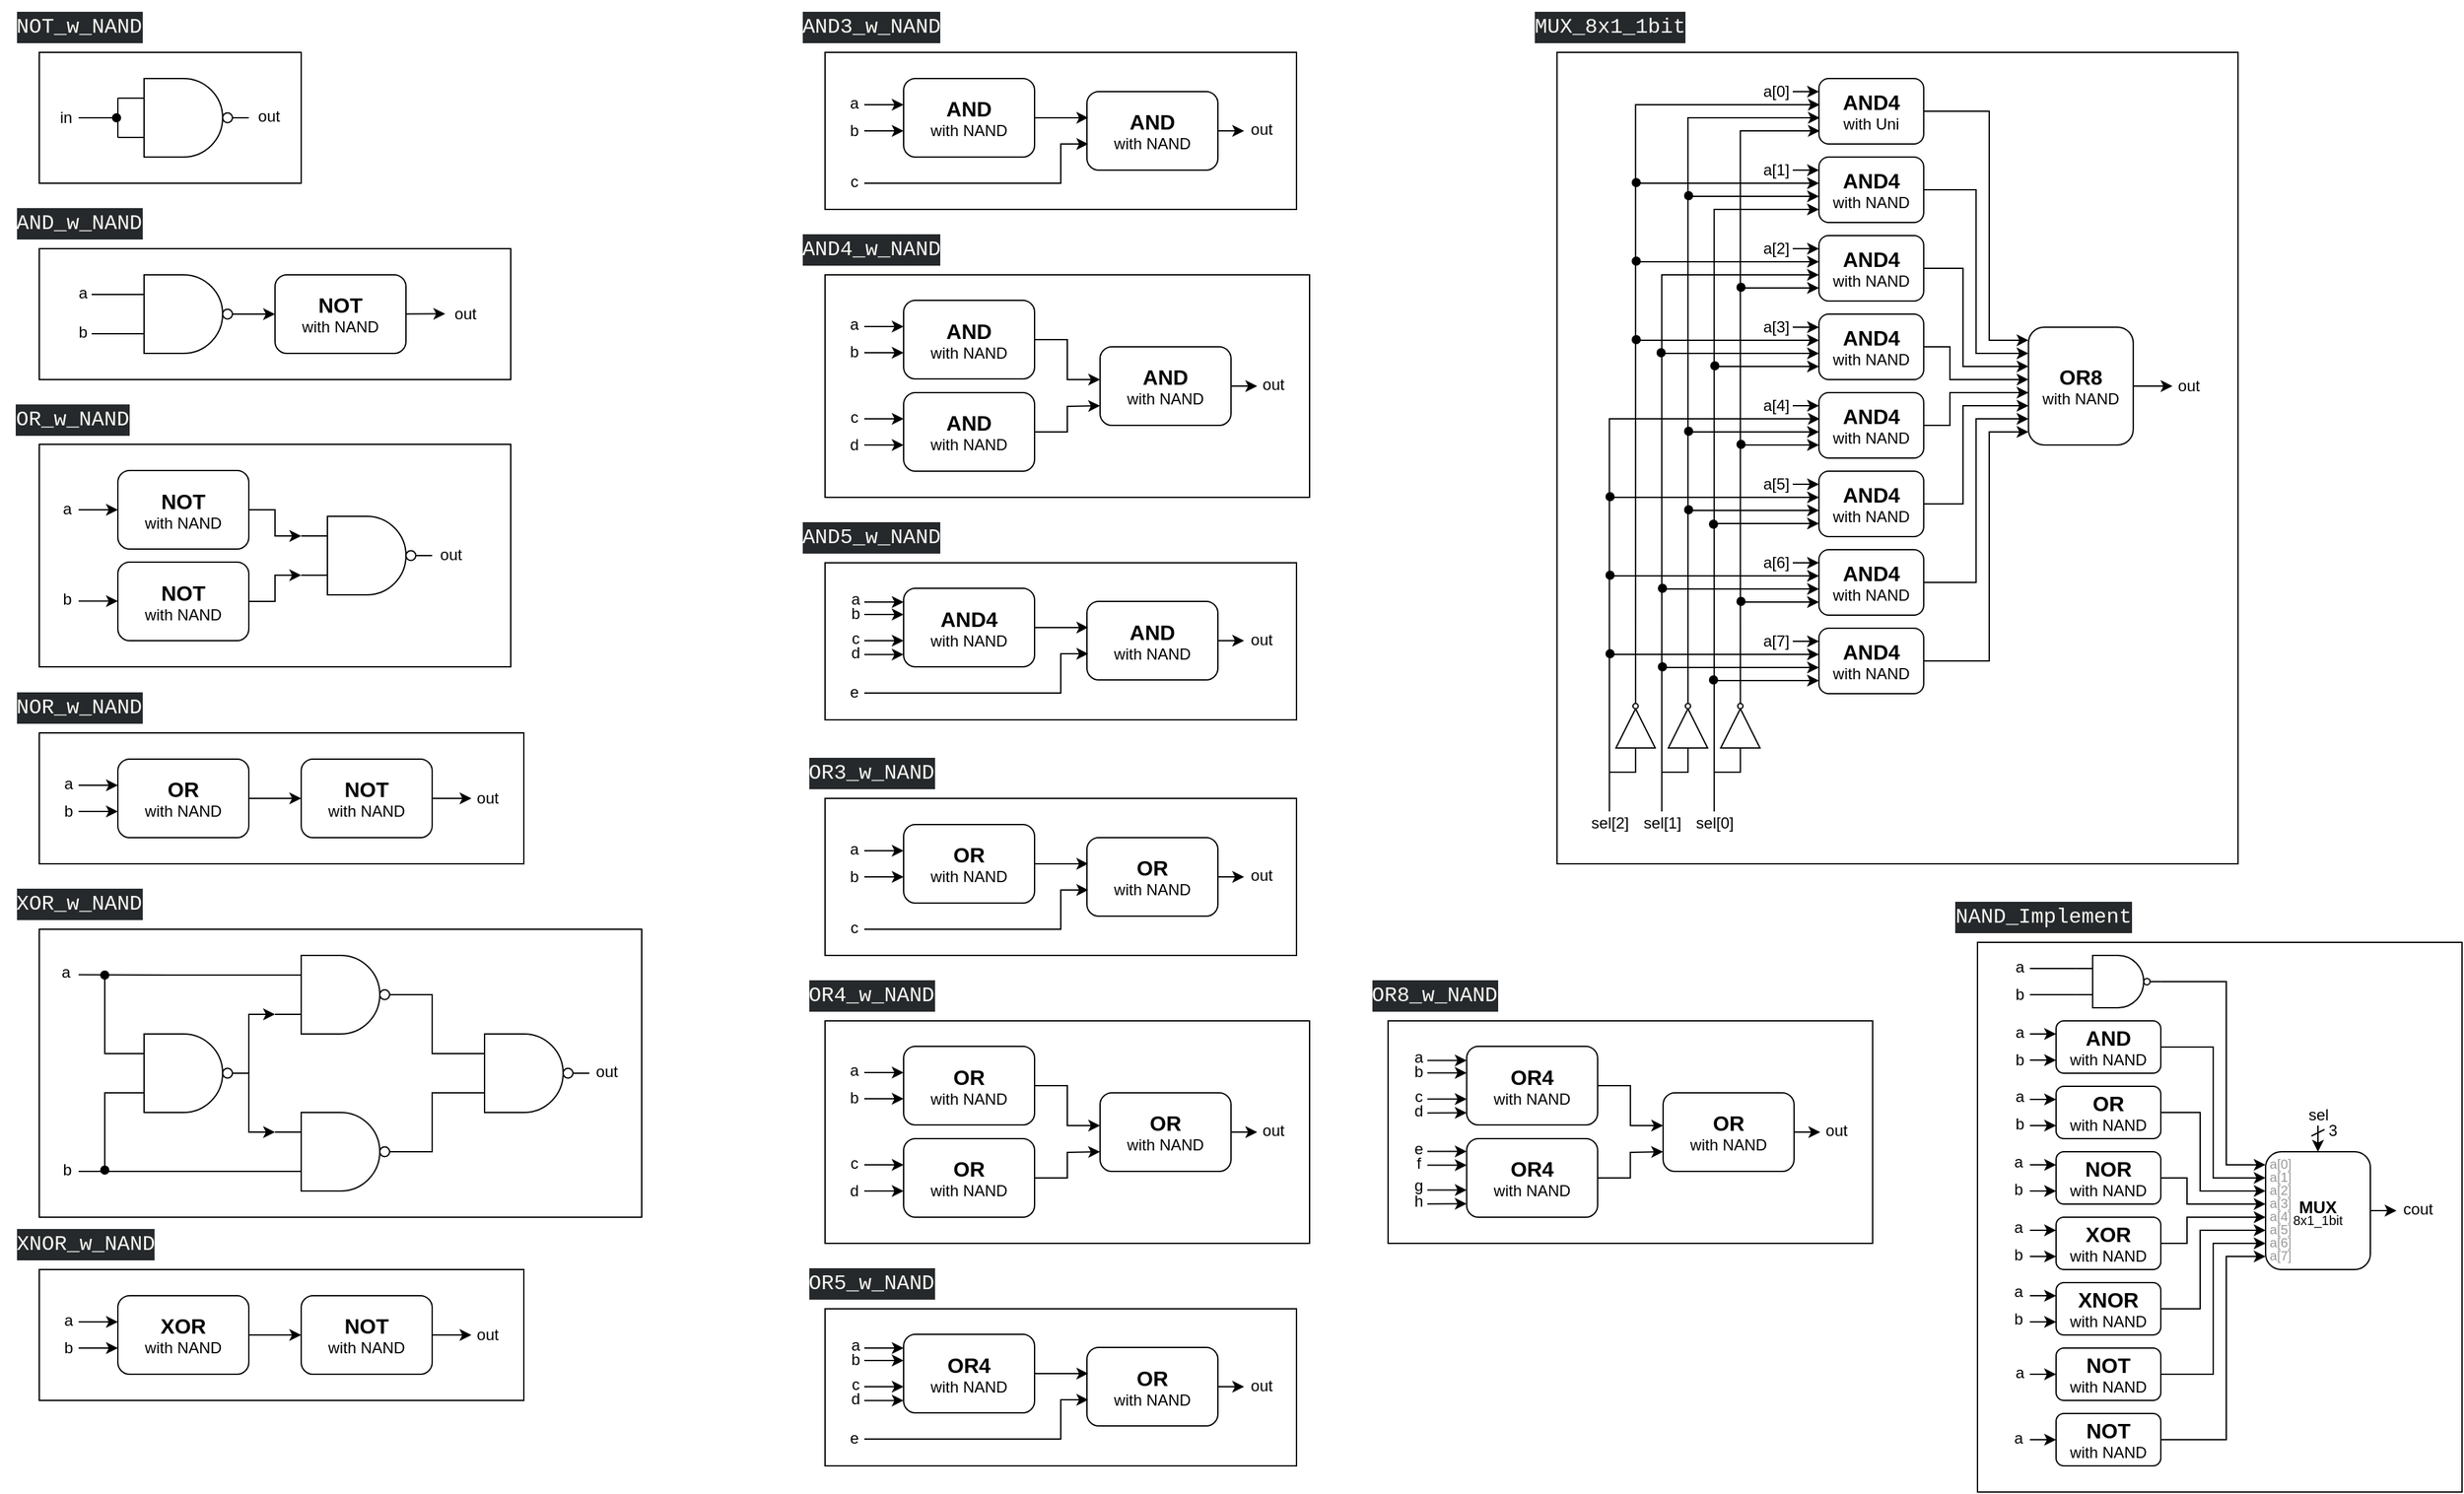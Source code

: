 <mxfile version="24.7.8">
  <diagram name="Page-1" id="yN9W5mK4VCAf1KTuq8a8">
    <mxGraphModel dx="637" dy="380" grid="1" gridSize="10" guides="1" tooltips="1" connect="1" arrows="1" fold="1" page="1" pageScale="1" pageWidth="1920" pageHeight="1200" math="0" shadow="0">
      <root>
        <mxCell id="0" />
        <mxCell id="1" parent="0" />
        <mxCell id="9f30IO61ONN71daURMwH-113" value="h" style="text;html=1;align=center;verticalAlign=middle;resizable=0;points=[];autosize=1;strokeColor=none;fillColor=none;" vertex="1" parent="1">
          <mxGeometry x="1077.93" y="903.25" width="30" height="30" as="geometry" />
        </mxCell>
        <mxCell id="9f30IO61ONN71daURMwH-88" value="" style="rounded=0;whiteSpace=wrap;html=1;fillColor=none;" vertex="1" parent="1">
          <mxGeometry x="1198.93" y="40" width="520" height="620" as="geometry" />
        </mxCell>
        <mxCell id="5idMiJSiLcWKN6Gtj1fR-111" value="" style="rounded=0;whiteSpace=wrap;html=1;fillColor=none;" parent="1" vertex="1">
          <mxGeometry x="640" y="210" width="370" height="170" as="geometry" />
        </mxCell>
        <mxCell id="5idMiJSiLcWKN6Gtj1fR-21" value="" style="rounded=0;whiteSpace=wrap;html=1;fillColor=none;" parent="1" vertex="1">
          <mxGeometry x="40" y="339.5" width="360" height="170" as="geometry" />
        </mxCell>
        <mxCell id="5idMiJSiLcWKN6Gtj1fR-157" value="" style="rounded=0;whiteSpace=wrap;html=1;fillColor=none;" parent="1" vertex="1">
          <mxGeometry x="640" y="610" width="360" height="120" as="geometry" />
        </mxCell>
        <mxCell id="5idMiJSiLcWKN6Gtj1fR-158" value="" style="rounded=0;whiteSpace=wrap;html=1;fillColor=none;" parent="1" vertex="1">
          <mxGeometry x="640" y="780" width="370" height="170" as="geometry" />
        </mxCell>
        <mxCell id="5idMiJSiLcWKN6Gtj1fR-159" value="" style="rounded=0;whiteSpace=wrap;html=1;fillColor=none;" parent="1" vertex="1">
          <mxGeometry x="640" y="1000" width="360" height="120" as="geometry" />
        </mxCell>
        <mxCell id="5idMiJSiLcWKN6Gtj1fR-30" value="" style="rounded=0;whiteSpace=wrap;html=1;fillColor=none;" parent="1" vertex="1">
          <mxGeometry x="40" y="560" width="370" height="100" as="geometry" />
        </mxCell>
        <mxCell id="5idMiJSiLcWKN6Gtj1fR-62" value="" style="rounded=0;whiteSpace=wrap;html=1;fillColor=none;" parent="1" vertex="1">
          <mxGeometry x="40" y="970" width="370" height="100" as="geometry" />
        </mxCell>
        <mxCell id="5idMiJSiLcWKN6Gtj1fR-2" value="" style="rounded=0;whiteSpace=wrap;html=1;fillColor=none;" parent="1" vertex="1">
          <mxGeometry x="40" y="190" width="360" height="100" as="geometry" />
        </mxCell>
        <mxCell id="OcKHPGYpDFzyb_BsHi55-7" value="" style="rounded=0;whiteSpace=wrap;html=1;fillColor=none;" parent="1" vertex="1">
          <mxGeometry x="40" y="40" width="200" height="100" as="geometry" />
        </mxCell>
        <mxCell id="OcKHPGYpDFzyb_BsHi55-1" value="" style="verticalLabelPosition=bottom;shadow=0;dashed=0;align=center;html=1;verticalAlign=top;shape=mxgraph.electrical.logic_gates.logic_gate;operation=and;negating=1;negSize=0.15;" parent="1" vertex="1">
          <mxGeometry x="100" y="60" width="100" height="60" as="geometry" />
        </mxCell>
        <mxCell id="OcKHPGYpDFzyb_BsHi55-2" style="edgeStyle=orthogonalEdgeStyle;rounded=0;orthogonalLoop=1;jettySize=auto;html=1;exitX=0;exitY=0.25;exitDx=0;exitDy=0;exitPerimeter=0;entryX=0;entryY=0.75;entryDx=0;entryDy=0;entryPerimeter=0;endArrow=none;endFill=0;" parent="1" source="OcKHPGYpDFzyb_BsHi55-1" target="OcKHPGYpDFzyb_BsHi55-1" edge="1">
          <mxGeometry relative="1" as="geometry" />
        </mxCell>
        <mxCell id="OcKHPGYpDFzyb_BsHi55-3" value="" style="endArrow=none;html=1;rounded=0;" parent="1" edge="1">
          <mxGeometry width="50" height="50" relative="1" as="geometry">
            <mxPoint x="70" y="90" as="sourcePoint" />
            <mxPoint x="100" y="90" as="targetPoint" />
          </mxGeometry>
        </mxCell>
        <mxCell id="OcKHPGYpDFzyb_BsHi55-4" value="" style="ellipse;whiteSpace=wrap;html=1;aspect=fixed;fillColor=#000000;" parent="1" vertex="1">
          <mxGeometry x="96" y="87" width="6" height="6" as="geometry" />
        </mxCell>
        <mxCell id="OcKHPGYpDFzyb_BsHi55-5" value="in" style="text;html=1;align=center;verticalAlign=middle;resizable=0;points=[];autosize=1;strokeColor=none;fillColor=none;" parent="1" vertex="1">
          <mxGeometry x="45" y="75" width="30" height="30" as="geometry" />
        </mxCell>
        <mxCell id="OcKHPGYpDFzyb_BsHi55-6" value="out" style="text;html=1;align=center;verticalAlign=middle;resizable=0;points=[];autosize=1;strokeColor=none;fillColor=none;" parent="1" vertex="1">
          <mxGeometry x="195" y="74" width="40" height="30" as="geometry" />
        </mxCell>
        <mxCell id="QZ2pYCXWEBTDfp5-mrkp-1" value="&lt;div style=&quot;color: rgb(248, 248, 242); background-color: rgb(38, 41, 44); font-family: &amp;quot;Fira Code&amp;quot;, Consolas, &amp;quot;Courier New&amp;quot;, monospace, Menlo, Monaco, &amp;quot;Courier New&amp;quot;, monospace; font-size: 16px; line-height: 24px; white-space-collapse: preserve;&quot;&gt;NOT_w_NAND&lt;br&gt;&lt;/div&gt;" style="text;html=1;align=center;verticalAlign=middle;resizable=0;points=[];autosize=1;strokeColor=none;fillColor=none;" parent="1" vertex="1">
          <mxGeometry x="10" width="120" height="40" as="geometry" />
        </mxCell>
        <mxCell id="QZ2pYCXWEBTDfp5-mrkp-11" style="edgeStyle=orthogonalEdgeStyle;rounded=0;orthogonalLoop=1;jettySize=auto;html=1;exitX=1;exitY=0.5;exitDx=0;exitDy=0;exitPerimeter=0;endArrow=classic;endFill=1;" parent="1" source="QZ2pYCXWEBTDfp5-mrkp-3" edge="1">
          <mxGeometry relative="1" as="geometry">
            <mxPoint x="220" y="240.091" as="targetPoint" />
          </mxGeometry>
        </mxCell>
        <mxCell id="QZ2pYCXWEBTDfp5-mrkp-16" style="edgeStyle=orthogonalEdgeStyle;rounded=0;orthogonalLoop=1;jettySize=auto;html=1;exitX=0;exitY=0.25;exitDx=0;exitDy=0;exitPerimeter=0;endArrow=none;endFill=0;" parent="1" source="QZ2pYCXWEBTDfp5-mrkp-3" edge="1">
          <mxGeometry relative="1" as="geometry">
            <mxPoint x="80" y="225.095" as="targetPoint" />
          </mxGeometry>
        </mxCell>
        <mxCell id="QZ2pYCXWEBTDfp5-mrkp-17" style="edgeStyle=orthogonalEdgeStyle;rounded=0;orthogonalLoop=1;jettySize=auto;html=1;exitX=0;exitY=0.75;exitDx=0;exitDy=0;exitPerimeter=0;endArrow=none;endFill=0;" parent="1" source="QZ2pYCXWEBTDfp5-mrkp-3" edge="1">
          <mxGeometry relative="1" as="geometry">
            <mxPoint x="80" y="255.095" as="targetPoint" />
          </mxGeometry>
        </mxCell>
        <mxCell id="QZ2pYCXWEBTDfp5-mrkp-3" value="" style="verticalLabelPosition=bottom;shadow=0;dashed=0;align=center;html=1;verticalAlign=top;shape=mxgraph.electrical.logic_gates.logic_gate;operation=and;negating=1;negSize=0.15;" parent="1" vertex="1">
          <mxGeometry x="100" y="210" width="100" height="60" as="geometry" />
        </mxCell>
        <mxCell id="QZ2pYCXWEBTDfp5-mrkp-7" value="a" style="text;html=1;align=center;verticalAlign=middle;resizable=0;points=[];autosize=1;strokeColor=none;fillColor=none;" parent="1" vertex="1">
          <mxGeometry x="58" y="208.5" width="30" height="30" as="geometry" />
        </mxCell>
        <mxCell id="QZ2pYCXWEBTDfp5-mrkp-12" value="out" style="text;html=1;align=center;verticalAlign=middle;resizable=0;points=[];autosize=1;strokeColor=none;fillColor=none;" parent="1" vertex="1">
          <mxGeometry x="345" y="225" width="40" height="30" as="geometry" />
        </mxCell>
        <mxCell id="QZ2pYCXWEBTDfp5-mrkp-14" value="&lt;div style=&quot;color: rgb(248, 248, 242); background-color: rgb(38, 41, 44); font-family: &amp;quot;Fira Code&amp;quot;, Consolas, &amp;quot;Courier New&amp;quot;, monospace, Menlo, Monaco, &amp;quot;Courier New&amp;quot;, monospace; font-size: 16px; line-height: 24px; white-space-collapse: preserve;&quot;&gt;AND_w_NAND&lt;/div&gt;" style="text;html=1;align=center;verticalAlign=middle;resizable=0;points=[];autosize=1;strokeColor=none;fillColor=none;" parent="1" vertex="1">
          <mxGeometry x="10" y="150" width="120" height="40" as="geometry" />
        </mxCell>
        <mxCell id="QZ2pYCXWEBTDfp5-mrkp-18" value="b" style="text;html=1;align=center;verticalAlign=middle;resizable=0;points=[];autosize=1;strokeColor=none;fillColor=none;" parent="1" vertex="1">
          <mxGeometry x="58" y="239" width="30" height="30" as="geometry" />
        </mxCell>
        <mxCell id="QZ2pYCXWEBTDfp5-mrkp-20" value="&lt;span style=&quot;font-size: 16px;&quot;&gt;&lt;b&gt;NOT&lt;/b&gt;&lt;/span&gt;&lt;br&gt;&lt;div&gt;with NAND&lt;/div&gt;" style="rounded=1;whiteSpace=wrap;html=1;" parent="1" vertex="1">
          <mxGeometry x="220" y="210" width="100" height="60" as="geometry" />
        </mxCell>
        <mxCell id="QZ2pYCXWEBTDfp5-mrkp-21" style="edgeStyle=orthogonalEdgeStyle;rounded=0;orthogonalLoop=1;jettySize=auto;html=1;exitX=1;exitY=0.5;exitDx=0;exitDy=0;exitPerimeter=0;endArrow=classic;endFill=1;" parent="1" edge="1">
          <mxGeometry relative="1" as="geometry">
            <mxPoint x="350" y="240" as="targetPoint" />
            <mxPoint x="320" y="239.83" as="sourcePoint" />
          </mxGeometry>
        </mxCell>
        <mxCell id="5idMiJSiLcWKN6Gtj1fR-4" value="&lt;span style=&quot;font-size: 16px;&quot;&gt;&lt;b&gt;NOT&lt;/b&gt;&lt;/span&gt;&lt;br&gt;&lt;div&gt;with NAND&lt;/div&gt;" style="rounded=1;whiteSpace=wrap;html=1;" parent="1" vertex="1">
          <mxGeometry x="100" y="359.5" width="100" height="60" as="geometry" />
        </mxCell>
        <mxCell id="5idMiJSiLcWKN6Gtj1fR-5" value="&lt;span style=&quot;font-size: 16px;&quot;&gt;&lt;b&gt;NOT&lt;/b&gt;&lt;/span&gt;&lt;br&gt;&lt;div&gt;with NAND&lt;/div&gt;" style="rounded=1;whiteSpace=wrap;html=1;" parent="1" vertex="1">
          <mxGeometry x="100" y="429.5" width="100" height="60" as="geometry" />
        </mxCell>
        <mxCell id="5idMiJSiLcWKN6Gtj1fR-6" style="rounded=0;orthogonalLoop=1;jettySize=auto;html=1;exitX=1;exitY=0.5;exitDx=0;exitDy=0;exitPerimeter=0;endArrow=classic;endFill=1;" parent="1" edge="1">
          <mxGeometry relative="1" as="geometry">
            <mxPoint x="100" y="389.5" as="targetPoint" />
            <mxPoint x="70" y="389.5" as="sourcePoint" />
          </mxGeometry>
        </mxCell>
        <mxCell id="5idMiJSiLcWKN6Gtj1fR-7" style="rounded=0;orthogonalLoop=1;jettySize=auto;html=1;exitX=1;exitY=0.5;exitDx=0;exitDy=0;exitPerimeter=0;endArrow=classic;endFill=1;" parent="1" edge="1">
          <mxGeometry relative="1" as="geometry">
            <mxPoint x="100" y="459.31" as="targetPoint" />
            <mxPoint x="70" y="459.31" as="sourcePoint" />
          </mxGeometry>
        </mxCell>
        <mxCell id="5idMiJSiLcWKN6Gtj1fR-8" value="" style="verticalLabelPosition=bottom;shadow=0;dashed=0;align=center;html=1;verticalAlign=top;shape=mxgraph.electrical.logic_gates.logic_gate;operation=and;negating=1;negSize=0.15;" parent="1" vertex="1">
          <mxGeometry x="240" y="394.5" width="100" height="60" as="geometry" />
        </mxCell>
        <mxCell id="5idMiJSiLcWKN6Gtj1fR-9" style="edgeStyle=orthogonalEdgeStyle;rounded=0;orthogonalLoop=1;jettySize=auto;html=1;exitX=1;exitY=0.5;exitDx=0;exitDy=0;entryX=0;entryY=0.25;entryDx=0;entryDy=0;entryPerimeter=0;" parent="1" source="5idMiJSiLcWKN6Gtj1fR-4" target="5idMiJSiLcWKN6Gtj1fR-8" edge="1">
          <mxGeometry relative="1" as="geometry" />
        </mxCell>
        <mxCell id="5idMiJSiLcWKN6Gtj1fR-11" style="edgeStyle=orthogonalEdgeStyle;rounded=0;orthogonalLoop=1;jettySize=auto;html=1;exitX=1;exitY=0.5;exitDx=0;exitDy=0;entryX=0;entryY=0.75;entryDx=0;entryDy=0;entryPerimeter=0;" parent="1" source="5idMiJSiLcWKN6Gtj1fR-5" target="5idMiJSiLcWKN6Gtj1fR-8" edge="1">
          <mxGeometry relative="1" as="geometry" />
        </mxCell>
        <mxCell id="5idMiJSiLcWKN6Gtj1fR-12" value="out" style="text;html=1;align=center;verticalAlign=middle;resizable=0;points=[];autosize=1;strokeColor=none;fillColor=none;" parent="1" vertex="1">
          <mxGeometry x="334" y="408.5" width="40" height="30" as="geometry" />
        </mxCell>
        <mxCell id="5idMiJSiLcWKN6Gtj1fR-15" value="a" style="text;html=1;align=center;verticalAlign=middle;resizable=0;points=[];autosize=1;strokeColor=none;fillColor=none;" parent="1" vertex="1">
          <mxGeometry x="46" y="373.5" width="30" height="30" as="geometry" />
        </mxCell>
        <mxCell id="5idMiJSiLcWKN6Gtj1fR-16" value="b" style="text;html=1;align=center;verticalAlign=middle;resizable=0;points=[];autosize=1;strokeColor=none;fillColor=none;" parent="1" vertex="1">
          <mxGeometry x="46" y="443" width="30" height="30" as="geometry" />
        </mxCell>
        <mxCell id="5idMiJSiLcWKN6Gtj1fR-18" value="&lt;div style=&quot;color: rgb(248, 248, 242); background-color: rgb(38, 41, 44); font-family: &amp;quot;Fira Code&amp;quot;, Consolas, &amp;quot;Courier New&amp;quot;, monospace, Menlo, Monaco, &amp;quot;Courier New&amp;quot;, monospace; font-size: 16px; line-height: 24px; white-space-collapse: preserve;&quot;&gt;OR_w_NAND&lt;/div&gt;" style="text;html=1;align=center;verticalAlign=middle;resizable=0;points=[];autosize=1;strokeColor=none;fillColor=none;" parent="1" vertex="1">
          <mxGeometry x="10" y="299.5" width="110" height="40" as="geometry" />
        </mxCell>
        <mxCell id="5idMiJSiLcWKN6Gtj1fR-23" style="edgeStyle=orthogonalEdgeStyle;rounded=0;orthogonalLoop=1;jettySize=auto;html=1;exitX=1;exitY=0.5;exitDx=0;exitDy=0;entryX=0;entryY=0.5;entryDx=0;entryDy=0;" parent="1" source="5idMiJSiLcWKN6Gtj1fR-20" target="5idMiJSiLcWKN6Gtj1fR-22" edge="1">
          <mxGeometry relative="1" as="geometry" />
        </mxCell>
        <mxCell id="5idMiJSiLcWKN6Gtj1fR-20" value="&lt;div&gt;&lt;span style=&quot;font-size: 16px;&quot;&gt;&lt;b&gt;OR&lt;/b&gt;&lt;/span&gt;&lt;/div&gt;&lt;div&gt;with NAND&lt;/div&gt;" style="rounded=1;whiteSpace=wrap;html=1;" parent="1" vertex="1">
          <mxGeometry x="100" y="580" width="100" height="60" as="geometry" />
        </mxCell>
        <mxCell id="5idMiJSiLcWKN6Gtj1fR-24" style="edgeStyle=orthogonalEdgeStyle;rounded=0;orthogonalLoop=1;jettySize=auto;html=1;exitX=1;exitY=0.5;exitDx=0;exitDy=0;" parent="1" source="5idMiJSiLcWKN6Gtj1fR-22" edge="1">
          <mxGeometry relative="1" as="geometry">
            <mxPoint x="370" y="610" as="targetPoint" />
          </mxGeometry>
        </mxCell>
        <mxCell id="5idMiJSiLcWKN6Gtj1fR-22" value="&lt;div&gt;&lt;span style=&quot;font-size: 16px;&quot;&gt;&lt;b&gt;NOT&lt;/b&gt;&lt;/span&gt;&lt;/div&gt;&lt;div&gt;with NAND&lt;/div&gt;" style="rounded=1;whiteSpace=wrap;html=1;" parent="1" vertex="1">
          <mxGeometry x="240" y="580" width="100" height="60" as="geometry" />
        </mxCell>
        <mxCell id="5idMiJSiLcWKN6Gtj1fR-25" style="edgeStyle=orthogonalEdgeStyle;rounded=0;orthogonalLoop=1;jettySize=auto;html=1;exitX=1;exitY=0.5;exitDx=0;exitDy=0;" parent="1" edge="1">
          <mxGeometry relative="1" as="geometry">
            <mxPoint x="100" y="600" as="targetPoint" />
            <mxPoint x="70" y="600" as="sourcePoint" />
          </mxGeometry>
        </mxCell>
        <mxCell id="5idMiJSiLcWKN6Gtj1fR-26" style="edgeStyle=orthogonalEdgeStyle;rounded=0;orthogonalLoop=1;jettySize=auto;html=1;exitX=1;exitY=0.5;exitDx=0;exitDy=0;" parent="1" edge="1">
          <mxGeometry relative="1" as="geometry">
            <mxPoint x="100" y="620" as="targetPoint" />
            <mxPoint x="70" y="620" as="sourcePoint" />
          </mxGeometry>
        </mxCell>
        <mxCell id="5idMiJSiLcWKN6Gtj1fR-27" value="a" style="text;html=1;align=center;verticalAlign=middle;resizable=0;points=[];autosize=1;strokeColor=none;fillColor=none;" parent="1" vertex="1">
          <mxGeometry x="47" y="584" width="30" height="30" as="geometry" />
        </mxCell>
        <mxCell id="5idMiJSiLcWKN6Gtj1fR-28" value="b" style="text;html=1;align=center;verticalAlign=middle;resizable=0;points=[];autosize=1;strokeColor=none;fillColor=none;" parent="1" vertex="1">
          <mxGeometry x="47" y="605" width="30" height="30" as="geometry" />
        </mxCell>
        <mxCell id="5idMiJSiLcWKN6Gtj1fR-29" value="out" style="text;html=1;align=center;verticalAlign=middle;resizable=0;points=[];autosize=1;strokeColor=none;fillColor=none;" parent="1" vertex="1">
          <mxGeometry x="362" y="595" width="40" height="30" as="geometry" />
        </mxCell>
        <mxCell id="5idMiJSiLcWKN6Gtj1fR-31" value="&lt;div style=&quot;color: rgb(248, 248, 242); background-color: rgb(38, 41, 44); font-family: &amp;quot;Fira Code&amp;quot;, Consolas, &amp;quot;Courier New&amp;quot;, monospace, Menlo, Monaco, &amp;quot;Courier New&amp;quot;, monospace; font-size: 16px; line-height: 24px; white-space-collapse: preserve;&quot;&gt;NOR_w_NAND&lt;/div&gt;" style="text;html=1;align=center;verticalAlign=middle;resizable=0;points=[];autosize=1;strokeColor=none;fillColor=none;" parent="1" vertex="1">
          <mxGeometry x="10" y="520" width="120" height="40" as="geometry" />
        </mxCell>
        <mxCell id="5idMiJSiLcWKN6Gtj1fR-42" style="edgeStyle=orthogonalEdgeStyle;rounded=0;orthogonalLoop=1;jettySize=auto;html=1;exitX=0;exitY=0.25;exitDx=0;exitDy=0;exitPerimeter=0;endArrow=none;endFill=0;" parent="1" source="5idMiJSiLcWKN6Gtj1fR-32" edge="1">
          <mxGeometry relative="1" as="geometry">
            <mxPoint x="90" y="745" as="targetPoint" />
            <Array as="points">
              <mxPoint x="90" y="805" />
            </Array>
          </mxGeometry>
        </mxCell>
        <mxCell id="5idMiJSiLcWKN6Gtj1fR-43" style="edgeStyle=orthogonalEdgeStyle;rounded=0;orthogonalLoop=1;jettySize=auto;html=1;exitX=0;exitY=0.75;exitDx=0;exitDy=0;exitPerimeter=0;endArrow=none;endFill=0;" parent="1" source="5idMiJSiLcWKN6Gtj1fR-32" edge="1">
          <mxGeometry relative="1" as="geometry">
            <mxPoint x="90" y="895" as="targetPoint" />
            <Array as="points">
              <mxPoint x="90" y="835" />
            </Array>
          </mxGeometry>
        </mxCell>
        <mxCell id="5idMiJSiLcWKN6Gtj1fR-32" value="" style="verticalLabelPosition=bottom;shadow=0;dashed=0;align=center;html=1;verticalAlign=top;shape=mxgraph.electrical.logic_gates.logic_gate;operation=and;negating=1;negSize=0.15;" parent="1" vertex="1">
          <mxGeometry x="100" y="790" width="100" height="60" as="geometry" />
        </mxCell>
        <mxCell id="5idMiJSiLcWKN6Gtj1fR-40" style="edgeStyle=orthogonalEdgeStyle;rounded=0;orthogonalLoop=1;jettySize=auto;html=1;exitX=0;exitY=0.25;exitDx=0;exitDy=0;exitPerimeter=0;endArrow=none;endFill=0;" parent="1" source="5idMiJSiLcWKN6Gtj1fR-33" edge="1">
          <mxGeometry relative="1" as="geometry">
            <mxPoint x="70" y="744.75" as="targetPoint" />
          </mxGeometry>
        </mxCell>
        <mxCell id="5idMiJSiLcWKN6Gtj1fR-33" value="" style="verticalLabelPosition=bottom;shadow=0;dashed=0;align=center;html=1;verticalAlign=top;shape=mxgraph.electrical.logic_gates.logic_gate;operation=and;negating=1;negSize=0.15;" parent="1" vertex="1">
          <mxGeometry x="220" y="730" width="100" height="60" as="geometry" />
        </mxCell>
        <mxCell id="5idMiJSiLcWKN6Gtj1fR-34" value="" style="verticalLabelPosition=bottom;shadow=0;dashed=0;align=center;html=1;verticalAlign=top;shape=mxgraph.electrical.logic_gates.logic_gate;operation=and;negating=1;negSize=0.15;" parent="1" vertex="1">
          <mxGeometry x="220" y="850" width="100" height="60" as="geometry" />
        </mxCell>
        <mxCell id="5idMiJSiLcWKN6Gtj1fR-35" value="" style="verticalLabelPosition=bottom;shadow=0;dashed=0;align=center;html=1;verticalAlign=top;shape=mxgraph.electrical.logic_gates.logic_gate;operation=and;negating=1;negSize=0.15;" parent="1" vertex="1">
          <mxGeometry x="360" y="790" width="100" height="60" as="geometry" />
        </mxCell>
        <mxCell id="5idMiJSiLcWKN6Gtj1fR-36" style="edgeStyle=orthogonalEdgeStyle;rounded=0;orthogonalLoop=1;jettySize=auto;html=1;exitX=1;exitY=0.5;exitDx=0;exitDy=0;exitPerimeter=0;entryX=0;entryY=0.25;entryDx=0;entryDy=0;entryPerimeter=0;endArrow=none;endFill=0;" parent="1" source="5idMiJSiLcWKN6Gtj1fR-33" target="5idMiJSiLcWKN6Gtj1fR-35" edge="1">
          <mxGeometry relative="1" as="geometry" />
        </mxCell>
        <mxCell id="5idMiJSiLcWKN6Gtj1fR-37" style="edgeStyle=orthogonalEdgeStyle;rounded=0;orthogonalLoop=1;jettySize=auto;html=1;exitX=1;exitY=0.5;exitDx=0;exitDy=0;exitPerimeter=0;entryX=0;entryY=0.75;entryDx=0;entryDy=0;entryPerimeter=0;endArrow=none;endFill=0;" parent="1" source="5idMiJSiLcWKN6Gtj1fR-34" target="5idMiJSiLcWKN6Gtj1fR-35" edge="1">
          <mxGeometry relative="1" as="geometry" />
        </mxCell>
        <mxCell id="5idMiJSiLcWKN6Gtj1fR-38" style="edgeStyle=orthogonalEdgeStyle;rounded=0;orthogonalLoop=1;jettySize=auto;html=1;exitX=1;exitY=0.5;exitDx=0;exitDy=0;exitPerimeter=0;entryX=0;entryY=0.25;entryDx=0;entryDy=0;entryPerimeter=0;" parent="1" source="5idMiJSiLcWKN6Gtj1fR-32" target="5idMiJSiLcWKN6Gtj1fR-34" edge="1">
          <mxGeometry relative="1" as="geometry">
            <Array as="points">
              <mxPoint x="200" y="865" />
            </Array>
          </mxGeometry>
        </mxCell>
        <mxCell id="5idMiJSiLcWKN6Gtj1fR-39" style="edgeStyle=orthogonalEdgeStyle;rounded=0;orthogonalLoop=1;jettySize=auto;html=1;exitX=1;exitY=0.5;exitDx=0;exitDy=0;exitPerimeter=0;entryX=0;entryY=0.75;entryDx=0;entryDy=0;entryPerimeter=0;" parent="1" source="5idMiJSiLcWKN6Gtj1fR-32" target="5idMiJSiLcWKN6Gtj1fR-33" edge="1">
          <mxGeometry relative="1" as="geometry">
            <Array as="points">
              <mxPoint x="200" y="775" />
            </Array>
          </mxGeometry>
        </mxCell>
        <mxCell id="5idMiJSiLcWKN6Gtj1fR-41" style="edgeStyle=orthogonalEdgeStyle;rounded=0;orthogonalLoop=1;jettySize=auto;html=1;exitX=0;exitY=0.25;exitDx=0;exitDy=0;exitPerimeter=0;endArrow=none;endFill=0;" parent="1" edge="1">
          <mxGeometry relative="1" as="geometry">
            <mxPoint x="70" y="895" as="targetPoint" />
            <mxPoint x="220" y="895" as="sourcePoint" />
          </mxGeometry>
        </mxCell>
        <mxCell id="5idMiJSiLcWKN6Gtj1fR-46" value="" style="ellipse;whiteSpace=wrap;html=1;aspect=fixed;fillColor=#000000;" parent="1" vertex="1">
          <mxGeometry x="87" y="742" width="6" height="6" as="geometry" />
        </mxCell>
        <mxCell id="5idMiJSiLcWKN6Gtj1fR-47" value="" style="ellipse;whiteSpace=wrap;html=1;aspect=fixed;fillColor=#000000;" parent="1" vertex="1">
          <mxGeometry x="87" y="891" width="6" height="6" as="geometry" />
        </mxCell>
        <mxCell id="5idMiJSiLcWKN6Gtj1fR-48" value="a" style="text;html=1;align=center;verticalAlign=middle;resizable=0;points=[];autosize=1;strokeColor=none;fillColor=none;" parent="1" vertex="1">
          <mxGeometry x="45" y="728" width="30" height="30" as="geometry" />
        </mxCell>
        <mxCell id="5idMiJSiLcWKN6Gtj1fR-49" value="b" style="text;html=1;align=center;verticalAlign=middle;resizable=0;points=[];autosize=1;strokeColor=none;fillColor=none;" parent="1" vertex="1">
          <mxGeometry x="46" y="879" width="30" height="30" as="geometry" />
        </mxCell>
        <mxCell id="5idMiJSiLcWKN6Gtj1fR-50" value="out" style="text;html=1;align=center;verticalAlign=middle;resizable=0;points=[];autosize=1;strokeColor=none;fillColor=none;" parent="1" vertex="1">
          <mxGeometry x="453" y="804" width="40" height="30" as="geometry" />
        </mxCell>
        <mxCell id="5idMiJSiLcWKN6Gtj1fR-51" value="" style="rounded=0;whiteSpace=wrap;html=1;fillColor=none;" parent="1" vertex="1">
          <mxGeometry x="40" y="710" width="460" height="220" as="geometry" />
        </mxCell>
        <mxCell id="5idMiJSiLcWKN6Gtj1fR-52" value="&lt;div style=&quot;color: rgb(248, 248, 242); background-color: rgb(38, 41, 44); font-family: &amp;quot;Fira Code&amp;quot;, Consolas, &amp;quot;Courier New&amp;quot;, monospace, Menlo, Monaco, &amp;quot;Courier New&amp;quot;, monospace; font-size: 16px; line-height: 24px; white-space-collapse: preserve;&quot;&gt;XOR_w_NAND&lt;/div&gt;" style="text;html=1;align=center;verticalAlign=middle;resizable=0;points=[];autosize=1;strokeColor=none;fillColor=none;" parent="1" vertex="1">
          <mxGeometry x="10" y="670" width="120" height="40" as="geometry" />
        </mxCell>
        <mxCell id="5idMiJSiLcWKN6Gtj1fR-53" style="edgeStyle=orthogonalEdgeStyle;rounded=0;orthogonalLoop=1;jettySize=auto;html=1;exitX=1;exitY=0.5;exitDx=0;exitDy=0;entryX=0;entryY=0.5;entryDx=0;entryDy=0;" parent="1" source="5idMiJSiLcWKN6Gtj1fR-54" target="5idMiJSiLcWKN6Gtj1fR-56" edge="1">
          <mxGeometry relative="1" as="geometry" />
        </mxCell>
        <mxCell id="5idMiJSiLcWKN6Gtj1fR-54" value="&lt;div&gt;&lt;span style=&quot;font-size: 16px;&quot;&gt;&lt;b&gt;XOR&lt;/b&gt;&lt;/span&gt;&lt;/div&gt;&lt;div&gt;with NAND&lt;/div&gt;" style="rounded=1;whiteSpace=wrap;html=1;" parent="1" vertex="1">
          <mxGeometry x="100" y="990" width="100" height="60" as="geometry" />
        </mxCell>
        <mxCell id="5idMiJSiLcWKN6Gtj1fR-55" style="edgeStyle=orthogonalEdgeStyle;rounded=0;orthogonalLoop=1;jettySize=auto;html=1;exitX=1;exitY=0.5;exitDx=0;exitDy=0;" parent="1" source="5idMiJSiLcWKN6Gtj1fR-56" edge="1">
          <mxGeometry relative="1" as="geometry">
            <mxPoint x="370" y="1020" as="targetPoint" />
          </mxGeometry>
        </mxCell>
        <mxCell id="5idMiJSiLcWKN6Gtj1fR-56" value="&lt;div&gt;&lt;span style=&quot;font-size: 16px;&quot;&gt;&lt;b&gt;NOT&lt;/b&gt;&lt;/span&gt;&lt;/div&gt;&lt;div&gt;with NAND&lt;/div&gt;" style="rounded=1;whiteSpace=wrap;html=1;" parent="1" vertex="1">
          <mxGeometry x="240" y="990" width="100" height="60" as="geometry" />
        </mxCell>
        <mxCell id="5idMiJSiLcWKN6Gtj1fR-57" style="edgeStyle=orthogonalEdgeStyle;rounded=0;orthogonalLoop=1;jettySize=auto;html=1;exitX=1;exitY=0.5;exitDx=0;exitDy=0;" parent="1" edge="1">
          <mxGeometry relative="1" as="geometry">
            <mxPoint x="100" y="1010" as="targetPoint" />
            <mxPoint x="70" y="1010" as="sourcePoint" />
          </mxGeometry>
        </mxCell>
        <mxCell id="5idMiJSiLcWKN6Gtj1fR-58" style="edgeStyle=orthogonalEdgeStyle;rounded=0;orthogonalLoop=1;jettySize=auto;html=1;exitX=1;exitY=0.5;exitDx=0;exitDy=0;" parent="1" edge="1">
          <mxGeometry relative="1" as="geometry">
            <mxPoint x="100" y="1030" as="targetPoint" />
            <mxPoint x="70" y="1030" as="sourcePoint" />
          </mxGeometry>
        </mxCell>
        <mxCell id="5idMiJSiLcWKN6Gtj1fR-59" value="a" style="text;html=1;align=center;verticalAlign=middle;resizable=0;points=[];autosize=1;strokeColor=none;fillColor=none;" parent="1" vertex="1">
          <mxGeometry x="47" y="994" width="30" height="30" as="geometry" />
        </mxCell>
        <mxCell id="5idMiJSiLcWKN6Gtj1fR-60" value="b" style="text;html=1;align=center;verticalAlign=middle;resizable=0;points=[];autosize=1;strokeColor=none;fillColor=none;" parent="1" vertex="1">
          <mxGeometry x="47" y="1015" width="30" height="30" as="geometry" />
        </mxCell>
        <mxCell id="5idMiJSiLcWKN6Gtj1fR-61" value="out" style="text;html=1;align=center;verticalAlign=middle;resizable=0;points=[];autosize=1;strokeColor=none;fillColor=none;" parent="1" vertex="1">
          <mxGeometry x="362" y="1005" width="40" height="30" as="geometry" />
        </mxCell>
        <mxCell id="5idMiJSiLcWKN6Gtj1fR-63" value="&lt;div style=&quot;color: rgb(248, 248, 242); background-color: rgb(38, 41, 44); font-family: &amp;quot;Fira Code&amp;quot;, Consolas, &amp;quot;Courier New&amp;quot;, monospace, Menlo, Monaco, &amp;quot;Courier New&amp;quot;, monospace; font-size: 16px; line-height: 24px; white-space-collapse: preserve;&quot;&gt;XNOR_w_NAND&lt;/div&gt;" style="text;html=1;align=center;verticalAlign=middle;resizable=0;points=[];autosize=1;strokeColor=none;fillColor=none;" parent="1" vertex="1">
          <mxGeometry x="10" y="930" width="130" height="40" as="geometry" />
        </mxCell>
        <mxCell id="5idMiJSiLcWKN6Gtj1fR-65" value="&lt;div&gt;&lt;span style=&quot;font-size: 16px;&quot;&gt;&lt;b&gt;AND&lt;/b&gt;&lt;/span&gt;&lt;/div&gt;&lt;div&gt;with NAND&lt;/div&gt;" style="rounded=1;whiteSpace=wrap;html=1;" parent="1" vertex="1">
          <mxGeometry x="700" y="60" width="100" height="60" as="geometry" />
        </mxCell>
        <mxCell id="5idMiJSiLcWKN6Gtj1fR-66" style="edgeStyle=orthogonalEdgeStyle;rounded=0;orthogonalLoop=1;jettySize=auto;html=1;exitX=1;exitY=0.5;exitDx=0;exitDy=0;" parent="1" edge="1">
          <mxGeometry relative="1" as="geometry">
            <mxPoint x="700" y="80" as="targetPoint" />
            <mxPoint x="670" y="80" as="sourcePoint" />
          </mxGeometry>
        </mxCell>
        <mxCell id="5idMiJSiLcWKN6Gtj1fR-67" style="edgeStyle=orthogonalEdgeStyle;rounded=0;orthogonalLoop=1;jettySize=auto;html=1;exitX=1;exitY=0.5;exitDx=0;exitDy=0;" parent="1" edge="1">
          <mxGeometry relative="1" as="geometry">
            <mxPoint x="700" y="100" as="targetPoint" />
            <mxPoint x="670" y="100" as="sourcePoint" />
          </mxGeometry>
        </mxCell>
        <mxCell id="5idMiJSiLcWKN6Gtj1fR-68" value="a" style="text;html=1;align=center;verticalAlign=middle;resizable=0;points=[];autosize=1;strokeColor=none;fillColor=none;" parent="1" vertex="1">
          <mxGeometry x="647" y="64" width="30" height="30" as="geometry" />
        </mxCell>
        <mxCell id="5idMiJSiLcWKN6Gtj1fR-69" value="b" style="text;html=1;align=center;verticalAlign=middle;resizable=0;points=[];autosize=1;strokeColor=none;fillColor=none;" parent="1" vertex="1">
          <mxGeometry x="647" y="85" width="30" height="30" as="geometry" />
        </mxCell>
        <mxCell id="5idMiJSiLcWKN6Gtj1fR-76" style="edgeStyle=orthogonalEdgeStyle;rounded=0;orthogonalLoop=1;jettySize=auto;html=1;exitX=1;exitY=0.5;exitDx=0;exitDy=0;" parent="1" source="5idMiJSiLcWKN6Gtj1fR-70" edge="1">
          <mxGeometry relative="1" as="geometry">
            <mxPoint x="960" y="100" as="targetPoint" />
          </mxGeometry>
        </mxCell>
        <mxCell id="5idMiJSiLcWKN6Gtj1fR-70" value="&lt;div&gt;&lt;span style=&quot;font-size: 16px;&quot;&gt;&lt;b&gt;AND&lt;/b&gt;&lt;/span&gt;&lt;/div&gt;&lt;div&gt;with NAND&lt;/div&gt;" style="rounded=1;whiteSpace=wrap;html=1;" parent="1" vertex="1">
          <mxGeometry x="840" y="70" width="100" height="60" as="geometry" />
        </mxCell>
        <mxCell id="5idMiJSiLcWKN6Gtj1fR-71" style="edgeStyle=orthogonalEdgeStyle;rounded=0;orthogonalLoop=1;jettySize=auto;html=1;exitX=1;exitY=0.5;exitDx=0;exitDy=0;entryX=0.01;entryY=0.667;entryDx=0;entryDy=0;entryPerimeter=0;" parent="1" target="5idMiJSiLcWKN6Gtj1fR-70" edge="1">
          <mxGeometry relative="1" as="geometry">
            <mxPoint x="700" y="140" as="targetPoint" />
            <mxPoint x="670" y="140" as="sourcePoint" />
            <Array as="points">
              <mxPoint x="820" y="140" />
              <mxPoint x="820" y="110" />
            </Array>
          </mxGeometry>
        </mxCell>
        <mxCell id="5idMiJSiLcWKN6Gtj1fR-73" value="c" style="text;html=1;align=center;verticalAlign=middle;resizable=0;points=[];autosize=1;strokeColor=none;fillColor=none;" parent="1" vertex="1">
          <mxGeometry x="647" y="124" width="30" height="30" as="geometry" />
        </mxCell>
        <mxCell id="5idMiJSiLcWKN6Gtj1fR-75" style="edgeStyle=orthogonalEdgeStyle;rounded=0;orthogonalLoop=1;jettySize=auto;html=1;exitX=1;exitY=0.5;exitDx=0;exitDy=0;entryX=0.01;entryY=0.333;entryDx=0;entryDy=0;entryPerimeter=0;" parent="1" source="5idMiJSiLcWKN6Gtj1fR-65" target="5idMiJSiLcWKN6Gtj1fR-70" edge="1">
          <mxGeometry relative="1" as="geometry" />
        </mxCell>
        <mxCell id="5idMiJSiLcWKN6Gtj1fR-77" value="out" style="text;html=1;align=center;verticalAlign=middle;resizable=0;points=[];autosize=1;strokeColor=none;fillColor=none;" parent="1" vertex="1">
          <mxGeometry x="953" y="84" width="40" height="30" as="geometry" />
        </mxCell>
        <mxCell id="5idMiJSiLcWKN6Gtj1fR-88" style="edgeStyle=orthogonalEdgeStyle;rounded=0;orthogonalLoop=1;jettySize=auto;html=1;exitX=1;exitY=0.5;exitDx=0;exitDy=0;" parent="1" source="5idMiJSiLcWKN6Gtj1fR-78" edge="1">
          <mxGeometry relative="1" as="geometry">
            <mxPoint x="850" y="290" as="targetPoint" />
            <Array as="points">
              <mxPoint x="825" y="260" />
              <mxPoint x="825" y="290" />
            </Array>
          </mxGeometry>
        </mxCell>
        <mxCell id="5idMiJSiLcWKN6Gtj1fR-78" value="&lt;div&gt;&lt;span style=&quot;font-size: 16px;&quot;&gt;&lt;b&gt;AND&lt;/b&gt;&lt;/span&gt;&lt;/div&gt;&lt;div&gt;with NAND&lt;/div&gt;" style="rounded=1;whiteSpace=wrap;html=1;" parent="1" vertex="1">
          <mxGeometry x="700" y="229.5" width="100" height="60" as="geometry" />
        </mxCell>
        <mxCell id="5idMiJSiLcWKN6Gtj1fR-79" style="edgeStyle=orthogonalEdgeStyle;rounded=0;orthogonalLoop=1;jettySize=auto;html=1;exitX=1;exitY=0.5;exitDx=0;exitDy=0;" parent="1" edge="1">
          <mxGeometry relative="1" as="geometry">
            <mxPoint x="700" y="249.5" as="targetPoint" />
            <mxPoint x="670" y="249.5" as="sourcePoint" />
          </mxGeometry>
        </mxCell>
        <mxCell id="5idMiJSiLcWKN6Gtj1fR-80" style="edgeStyle=orthogonalEdgeStyle;rounded=0;orthogonalLoop=1;jettySize=auto;html=1;exitX=1;exitY=0.5;exitDx=0;exitDy=0;" parent="1" edge="1">
          <mxGeometry relative="1" as="geometry">
            <mxPoint x="700" y="269.5" as="targetPoint" />
            <mxPoint x="670" y="269.5" as="sourcePoint" />
          </mxGeometry>
        </mxCell>
        <mxCell id="5idMiJSiLcWKN6Gtj1fR-81" value="a" style="text;html=1;align=center;verticalAlign=middle;resizable=0;points=[];autosize=1;strokeColor=none;fillColor=none;" parent="1" vertex="1">
          <mxGeometry x="647" y="232.5" width="30" height="30" as="geometry" />
        </mxCell>
        <mxCell id="5idMiJSiLcWKN6Gtj1fR-82" value="b" style="text;html=1;align=center;verticalAlign=middle;resizable=0;points=[];autosize=1;strokeColor=none;fillColor=none;" parent="1" vertex="1">
          <mxGeometry x="647" y="253.5" width="30" height="30" as="geometry" />
        </mxCell>
        <mxCell id="5idMiJSiLcWKN6Gtj1fR-89" style="edgeStyle=orthogonalEdgeStyle;rounded=0;orthogonalLoop=1;jettySize=auto;html=1;exitX=1;exitY=0.5;exitDx=0;exitDy=0;" parent="1" source="5idMiJSiLcWKN6Gtj1fR-83" edge="1">
          <mxGeometry relative="1" as="geometry">
            <mxPoint x="850" y="310" as="targetPoint" />
          </mxGeometry>
        </mxCell>
        <mxCell id="5idMiJSiLcWKN6Gtj1fR-83" value="&lt;div&gt;&lt;span style=&quot;font-size: 16px;&quot;&gt;&lt;b&gt;AND&lt;/b&gt;&lt;/span&gt;&lt;/div&gt;&lt;div&gt;with NAND&lt;/div&gt;" style="rounded=1;whiteSpace=wrap;html=1;" parent="1" vertex="1">
          <mxGeometry x="700" y="300" width="100" height="60" as="geometry" />
        </mxCell>
        <mxCell id="5idMiJSiLcWKN6Gtj1fR-84" style="edgeStyle=orthogonalEdgeStyle;rounded=0;orthogonalLoop=1;jettySize=auto;html=1;exitX=1;exitY=0.5;exitDx=0;exitDy=0;" parent="1" edge="1">
          <mxGeometry relative="1" as="geometry">
            <mxPoint x="700" y="320" as="targetPoint" />
            <mxPoint x="670" y="320" as="sourcePoint" />
          </mxGeometry>
        </mxCell>
        <mxCell id="5idMiJSiLcWKN6Gtj1fR-85" style="edgeStyle=orthogonalEdgeStyle;rounded=0;orthogonalLoop=1;jettySize=auto;html=1;exitX=1;exitY=0.5;exitDx=0;exitDy=0;" parent="1" edge="1">
          <mxGeometry relative="1" as="geometry">
            <mxPoint x="700" y="340" as="targetPoint" />
            <mxPoint x="670" y="340" as="sourcePoint" />
          </mxGeometry>
        </mxCell>
        <mxCell id="5idMiJSiLcWKN6Gtj1fR-86" value="c" style="text;html=1;align=center;verticalAlign=middle;resizable=0;points=[];autosize=1;strokeColor=none;fillColor=none;" parent="1" vertex="1">
          <mxGeometry x="647" y="304" width="30" height="30" as="geometry" />
        </mxCell>
        <mxCell id="5idMiJSiLcWKN6Gtj1fR-87" value="d" style="text;html=1;align=center;verticalAlign=middle;resizable=0;points=[];autosize=1;strokeColor=none;fillColor=none;" parent="1" vertex="1">
          <mxGeometry x="647" y="325" width="30" height="30" as="geometry" />
        </mxCell>
        <mxCell id="5idMiJSiLcWKN6Gtj1fR-91" style="edgeStyle=orthogonalEdgeStyle;rounded=0;orthogonalLoop=1;jettySize=auto;html=1;exitX=1;exitY=0.5;exitDx=0;exitDy=0;" parent="1" source="5idMiJSiLcWKN6Gtj1fR-90" edge="1">
          <mxGeometry relative="1" as="geometry">
            <mxPoint x="970" y="295" as="targetPoint" />
          </mxGeometry>
        </mxCell>
        <mxCell id="5idMiJSiLcWKN6Gtj1fR-90" value="&lt;div&gt;&lt;span style=&quot;font-size: 16px;&quot;&gt;&lt;b&gt;AND&lt;/b&gt;&lt;/span&gt;&lt;/div&gt;&lt;div&gt;with NAND&lt;/div&gt;" style="rounded=1;whiteSpace=wrap;html=1;" parent="1" vertex="1">
          <mxGeometry x="850" y="265" width="100" height="60" as="geometry" />
        </mxCell>
        <mxCell id="5idMiJSiLcWKN6Gtj1fR-92" value="out" style="text;html=1;align=center;verticalAlign=middle;resizable=0;points=[];autosize=1;strokeColor=none;fillColor=none;" parent="1" vertex="1">
          <mxGeometry x="961.75" y="279" width="40" height="30" as="geometry" />
        </mxCell>
        <mxCell id="5idMiJSiLcWKN6Gtj1fR-95" value="&lt;div&gt;&lt;span style=&quot;font-size: 16px;&quot;&gt;&lt;b&gt;AND4&lt;/b&gt;&lt;/span&gt;&lt;/div&gt;&lt;div&gt;with NAND&lt;/div&gt;" style="rounded=1;whiteSpace=wrap;html=1;" parent="1" vertex="1">
          <mxGeometry x="700" y="449.5" width="100" height="60" as="geometry" />
        </mxCell>
        <mxCell id="5idMiJSiLcWKN6Gtj1fR-96" style="edgeStyle=orthogonalEdgeStyle;rounded=0;orthogonalLoop=1;jettySize=auto;html=1;exitX=1;exitY=0.5;exitDx=0;exitDy=0;" parent="1" edge="1">
          <mxGeometry relative="1" as="geometry">
            <mxPoint x="700" y="469.5" as="targetPoint" />
            <mxPoint x="670" y="469.5" as="sourcePoint" />
          </mxGeometry>
        </mxCell>
        <mxCell id="5idMiJSiLcWKN6Gtj1fR-97" style="edgeStyle=orthogonalEdgeStyle;rounded=0;orthogonalLoop=1;jettySize=auto;html=1;exitX=1;exitY=0.5;exitDx=0;exitDy=0;" parent="1" edge="1">
          <mxGeometry relative="1" as="geometry">
            <mxPoint x="700" y="489.5" as="targetPoint" />
            <mxPoint x="670" y="489.5" as="sourcePoint" />
          </mxGeometry>
        </mxCell>
        <mxCell id="5idMiJSiLcWKN6Gtj1fR-98" value="a" style="text;html=1;align=center;verticalAlign=middle;resizable=0;points=[];autosize=1;strokeColor=none;fillColor=none;" parent="1" vertex="1">
          <mxGeometry x="648" y="443" width="30" height="30" as="geometry" />
        </mxCell>
        <mxCell id="5idMiJSiLcWKN6Gtj1fR-99" value="c" style="text;html=1;align=center;verticalAlign=middle;resizable=0;points=[];autosize=1;strokeColor=none;fillColor=none;" parent="1" vertex="1">
          <mxGeometry x="648" y="472.5" width="30" height="30" as="geometry" />
        </mxCell>
        <mxCell id="5idMiJSiLcWKN6Gtj1fR-100" style="edgeStyle=orthogonalEdgeStyle;rounded=0;orthogonalLoop=1;jettySize=auto;html=1;exitX=1;exitY=0.5;exitDx=0;exitDy=0;" parent="1" source="5idMiJSiLcWKN6Gtj1fR-101" edge="1">
          <mxGeometry relative="1" as="geometry">
            <mxPoint x="960" y="489.5" as="targetPoint" />
          </mxGeometry>
        </mxCell>
        <mxCell id="5idMiJSiLcWKN6Gtj1fR-101" value="&lt;div&gt;&lt;span style=&quot;font-size: 16px;&quot;&gt;&lt;b&gt;AND&lt;/b&gt;&lt;/span&gt;&lt;/div&gt;&lt;div&gt;with NAND&lt;/div&gt;" style="rounded=1;whiteSpace=wrap;html=1;" parent="1" vertex="1">
          <mxGeometry x="840" y="459.5" width="100" height="60" as="geometry" />
        </mxCell>
        <mxCell id="5idMiJSiLcWKN6Gtj1fR-102" style="edgeStyle=orthogonalEdgeStyle;rounded=0;orthogonalLoop=1;jettySize=auto;html=1;exitX=1;exitY=0.5;exitDx=0;exitDy=0;entryX=0.01;entryY=0.667;entryDx=0;entryDy=0;entryPerimeter=0;" parent="1" target="5idMiJSiLcWKN6Gtj1fR-101" edge="1">
          <mxGeometry relative="1" as="geometry">
            <mxPoint x="700" y="529.5" as="targetPoint" />
            <mxPoint x="670" y="529.5" as="sourcePoint" />
            <Array as="points">
              <mxPoint x="820" y="530" />
              <mxPoint x="820" y="500" />
            </Array>
          </mxGeometry>
        </mxCell>
        <mxCell id="5idMiJSiLcWKN6Gtj1fR-103" value="e" style="text;html=1;align=center;verticalAlign=middle;resizable=0;points=[];autosize=1;strokeColor=none;fillColor=none;" parent="1" vertex="1">
          <mxGeometry x="647" y="513.5" width="30" height="30" as="geometry" />
        </mxCell>
        <mxCell id="5idMiJSiLcWKN6Gtj1fR-104" style="edgeStyle=orthogonalEdgeStyle;rounded=0;orthogonalLoop=1;jettySize=auto;html=1;exitX=1;exitY=0.5;exitDx=0;exitDy=0;entryX=0.01;entryY=0.333;entryDx=0;entryDy=0;entryPerimeter=0;" parent="1" source="5idMiJSiLcWKN6Gtj1fR-95" target="5idMiJSiLcWKN6Gtj1fR-101" edge="1">
          <mxGeometry relative="1" as="geometry" />
        </mxCell>
        <mxCell id="5idMiJSiLcWKN6Gtj1fR-105" value="out" style="text;html=1;align=center;verticalAlign=middle;resizable=0;points=[];autosize=1;strokeColor=none;fillColor=none;" parent="1" vertex="1">
          <mxGeometry x="953" y="473.5" width="40" height="30" as="geometry" />
        </mxCell>
        <mxCell id="5idMiJSiLcWKN6Gtj1fR-106" style="edgeStyle=orthogonalEdgeStyle;rounded=0;orthogonalLoop=1;jettySize=auto;html=1;exitX=1;exitY=0.5;exitDx=0;exitDy=0;" parent="1" edge="1">
          <mxGeometry relative="1" as="geometry">
            <mxPoint x="700" y="459.93" as="targetPoint" />
            <mxPoint x="670" y="460" as="sourcePoint" />
          </mxGeometry>
        </mxCell>
        <mxCell id="5idMiJSiLcWKN6Gtj1fR-107" style="edgeStyle=orthogonalEdgeStyle;rounded=0;orthogonalLoop=1;jettySize=auto;html=1;exitX=1;exitY=0.5;exitDx=0;exitDy=0;entryX=0;entryY=0.842;entryDx=0;entryDy=0;entryPerimeter=0;" parent="1" target="5idMiJSiLcWKN6Gtj1fR-95" edge="1">
          <mxGeometry relative="1" as="geometry">
            <mxPoint x="690" y="500" as="targetPoint" />
            <mxPoint x="670" y="500.07" as="sourcePoint" />
          </mxGeometry>
        </mxCell>
        <mxCell id="5idMiJSiLcWKN6Gtj1fR-108" value="b" style="text;html=1;align=center;verticalAlign=middle;resizable=0;points=[];autosize=1;strokeColor=none;fillColor=none;" parent="1" vertex="1">
          <mxGeometry x="648" y="454" width="30" height="30" as="geometry" />
        </mxCell>
        <mxCell id="5idMiJSiLcWKN6Gtj1fR-109" value="d" style="text;html=1;align=center;verticalAlign=middle;resizable=0;points=[];autosize=1;strokeColor=none;fillColor=none;" parent="1" vertex="1">
          <mxGeometry x="648" y="483.5" width="30" height="30" as="geometry" />
        </mxCell>
        <mxCell id="5idMiJSiLcWKN6Gtj1fR-110" value="" style="rounded=0;whiteSpace=wrap;html=1;fillColor=none;" parent="1" vertex="1">
          <mxGeometry x="640" y="40" width="360" height="120" as="geometry" />
        </mxCell>
        <mxCell id="5idMiJSiLcWKN6Gtj1fR-113" value="&lt;div style=&quot;color: rgb(248, 248, 242); background-color: rgb(38, 41, 44); font-family: &amp;quot;Fira Code&amp;quot;, Consolas, &amp;quot;Courier New&amp;quot;, monospace, Menlo, Monaco, &amp;quot;Courier New&amp;quot;, monospace; font-size: 16px; line-height: 24px; white-space-collapse: preserve;&quot;&gt;AND3_w_NAND&lt;br&gt;&lt;/div&gt;" style="text;html=1;align=center;verticalAlign=middle;resizable=0;points=[];autosize=1;strokeColor=none;fillColor=none;" parent="1" vertex="1">
          <mxGeometry x="610" width="130" height="40" as="geometry" />
        </mxCell>
        <mxCell id="5idMiJSiLcWKN6Gtj1fR-114" value="&lt;div style=&quot;color: rgb(248, 248, 242); background-color: rgb(38, 41, 44); font-family: &amp;quot;Fira Code&amp;quot;, Consolas, &amp;quot;Courier New&amp;quot;, monospace, Menlo, Monaco, &amp;quot;Courier New&amp;quot;, monospace; font-size: 16px; line-height: 24px; white-space-collapse: preserve;&quot;&gt;AND4_w_NAND&lt;br&gt;&lt;/div&gt;" style="text;html=1;align=center;verticalAlign=middle;resizable=0;points=[];autosize=1;strokeColor=none;fillColor=none;" parent="1" vertex="1">
          <mxGeometry x="610" y="170" width="130" height="40" as="geometry" />
        </mxCell>
        <mxCell id="5idMiJSiLcWKN6Gtj1fR-115" value="&lt;div style=&quot;color: rgb(248, 248, 242); background-color: rgb(38, 41, 44); font-family: &amp;quot;Fira Code&amp;quot;, Consolas, &amp;quot;Courier New&amp;quot;, monospace, Menlo, Monaco, &amp;quot;Courier New&amp;quot;, monospace; font-size: 16px; line-height: 24px; white-space-collapse: preserve;&quot;&gt;AND5_w_NAND&lt;br&gt;&lt;/div&gt;" style="text;html=1;align=center;verticalAlign=middle;resizable=0;points=[];autosize=1;strokeColor=none;fillColor=none;" parent="1" vertex="1">
          <mxGeometry x="610" y="390" width="130" height="40" as="geometry" />
        </mxCell>
        <mxCell id="5idMiJSiLcWKN6Gtj1fR-116" value="&lt;div&gt;&lt;span style=&quot;font-size: 16px;&quot;&gt;&lt;b&gt;OR&lt;/b&gt;&lt;/span&gt;&lt;/div&gt;&lt;div&gt;with NAND&lt;/div&gt;" style="rounded=1;whiteSpace=wrap;html=1;" parent="1" vertex="1">
          <mxGeometry x="700" y="630" width="100" height="60" as="geometry" />
        </mxCell>
        <mxCell id="5idMiJSiLcWKN6Gtj1fR-117" style="edgeStyle=orthogonalEdgeStyle;rounded=0;orthogonalLoop=1;jettySize=auto;html=1;exitX=1;exitY=0.5;exitDx=0;exitDy=0;" parent="1" edge="1">
          <mxGeometry relative="1" as="geometry">
            <mxPoint x="700" y="650" as="targetPoint" />
            <mxPoint x="670" y="650" as="sourcePoint" />
          </mxGeometry>
        </mxCell>
        <mxCell id="5idMiJSiLcWKN6Gtj1fR-118" style="edgeStyle=orthogonalEdgeStyle;rounded=0;orthogonalLoop=1;jettySize=auto;html=1;exitX=1;exitY=0.5;exitDx=0;exitDy=0;" parent="1" edge="1">
          <mxGeometry relative="1" as="geometry">
            <mxPoint x="700" y="670" as="targetPoint" />
            <mxPoint x="670" y="670" as="sourcePoint" />
          </mxGeometry>
        </mxCell>
        <mxCell id="5idMiJSiLcWKN6Gtj1fR-119" value="a" style="text;html=1;align=center;verticalAlign=middle;resizable=0;points=[];autosize=1;strokeColor=none;fillColor=none;" parent="1" vertex="1">
          <mxGeometry x="647" y="634" width="30" height="30" as="geometry" />
        </mxCell>
        <mxCell id="5idMiJSiLcWKN6Gtj1fR-120" value="b" style="text;html=1;align=center;verticalAlign=middle;resizable=0;points=[];autosize=1;strokeColor=none;fillColor=none;" parent="1" vertex="1">
          <mxGeometry x="647" y="655" width="30" height="30" as="geometry" />
        </mxCell>
        <mxCell id="5idMiJSiLcWKN6Gtj1fR-121" style="edgeStyle=orthogonalEdgeStyle;rounded=0;orthogonalLoop=1;jettySize=auto;html=1;exitX=1;exitY=0.5;exitDx=0;exitDy=0;" parent="1" source="5idMiJSiLcWKN6Gtj1fR-122" edge="1">
          <mxGeometry relative="1" as="geometry">
            <mxPoint x="960" y="670" as="targetPoint" />
          </mxGeometry>
        </mxCell>
        <mxCell id="5idMiJSiLcWKN6Gtj1fR-122" value="&lt;div&gt;&lt;span style=&quot;font-size: 16px;&quot;&gt;&lt;b&gt;OR&lt;/b&gt;&lt;/span&gt;&lt;/div&gt;&lt;div&gt;with NAND&lt;/div&gt;" style="rounded=1;whiteSpace=wrap;html=1;" parent="1" vertex="1">
          <mxGeometry x="840" y="640" width="100" height="60" as="geometry" />
        </mxCell>
        <mxCell id="5idMiJSiLcWKN6Gtj1fR-123" style="edgeStyle=orthogonalEdgeStyle;rounded=0;orthogonalLoop=1;jettySize=auto;html=1;exitX=1;exitY=0.5;exitDx=0;exitDy=0;entryX=0.01;entryY=0.667;entryDx=0;entryDy=0;entryPerimeter=0;" parent="1" target="5idMiJSiLcWKN6Gtj1fR-122" edge="1">
          <mxGeometry relative="1" as="geometry">
            <mxPoint x="700" y="710" as="targetPoint" />
            <mxPoint x="670" y="710" as="sourcePoint" />
            <Array as="points">
              <mxPoint x="820" y="710" />
              <mxPoint x="820" y="680" />
            </Array>
          </mxGeometry>
        </mxCell>
        <mxCell id="5idMiJSiLcWKN6Gtj1fR-124" value="c" style="text;html=1;align=center;verticalAlign=middle;resizable=0;points=[];autosize=1;strokeColor=none;fillColor=none;" parent="1" vertex="1">
          <mxGeometry x="647" y="694" width="30" height="30" as="geometry" />
        </mxCell>
        <mxCell id="5idMiJSiLcWKN6Gtj1fR-125" style="edgeStyle=orthogonalEdgeStyle;rounded=0;orthogonalLoop=1;jettySize=auto;html=1;exitX=1;exitY=0.5;exitDx=0;exitDy=0;entryX=0.01;entryY=0.333;entryDx=0;entryDy=0;entryPerimeter=0;" parent="1" source="5idMiJSiLcWKN6Gtj1fR-116" target="5idMiJSiLcWKN6Gtj1fR-122" edge="1">
          <mxGeometry relative="1" as="geometry" />
        </mxCell>
        <mxCell id="5idMiJSiLcWKN6Gtj1fR-126" value="out" style="text;html=1;align=center;verticalAlign=middle;resizable=0;points=[];autosize=1;strokeColor=none;fillColor=none;" parent="1" vertex="1">
          <mxGeometry x="953" y="654" width="40" height="30" as="geometry" />
        </mxCell>
        <mxCell id="5idMiJSiLcWKN6Gtj1fR-127" style="edgeStyle=orthogonalEdgeStyle;rounded=0;orthogonalLoop=1;jettySize=auto;html=1;exitX=1;exitY=0.5;exitDx=0;exitDy=0;" parent="1" source="5idMiJSiLcWKN6Gtj1fR-128" edge="1">
          <mxGeometry relative="1" as="geometry">
            <mxPoint x="850" y="860" as="targetPoint" />
            <Array as="points">
              <mxPoint x="825" y="830" />
              <mxPoint x="825" y="860" />
            </Array>
          </mxGeometry>
        </mxCell>
        <mxCell id="5idMiJSiLcWKN6Gtj1fR-128" value="&lt;div&gt;&lt;span style=&quot;background-color: initial;&quot;&gt;&lt;span style=&quot;font-size: 16px;&quot;&gt;&lt;b&gt;OR&lt;/b&gt;&lt;/span&gt;&lt;/span&gt;&lt;/div&gt;&lt;div&gt;&lt;span style=&quot;background-color: initial;&quot;&gt;with NAND&lt;/span&gt;&lt;br&gt;&lt;/div&gt;" style="rounded=1;whiteSpace=wrap;html=1;" parent="1" vertex="1">
          <mxGeometry x="700" y="799.5" width="100" height="60" as="geometry" />
        </mxCell>
        <mxCell id="5idMiJSiLcWKN6Gtj1fR-129" style="edgeStyle=orthogonalEdgeStyle;rounded=0;orthogonalLoop=1;jettySize=auto;html=1;exitX=1;exitY=0.5;exitDx=0;exitDy=0;" parent="1" edge="1">
          <mxGeometry relative="1" as="geometry">
            <mxPoint x="700" y="819.5" as="targetPoint" />
            <mxPoint x="670" y="819.5" as="sourcePoint" />
          </mxGeometry>
        </mxCell>
        <mxCell id="5idMiJSiLcWKN6Gtj1fR-130" style="edgeStyle=orthogonalEdgeStyle;rounded=0;orthogonalLoop=1;jettySize=auto;html=1;exitX=1;exitY=0.5;exitDx=0;exitDy=0;" parent="1" edge="1">
          <mxGeometry relative="1" as="geometry">
            <mxPoint x="700" y="839.5" as="targetPoint" />
            <mxPoint x="670" y="839.5" as="sourcePoint" />
          </mxGeometry>
        </mxCell>
        <mxCell id="5idMiJSiLcWKN6Gtj1fR-131" value="a" style="text;html=1;align=center;verticalAlign=middle;resizable=0;points=[];autosize=1;strokeColor=none;fillColor=none;" parent="1" vertex="1">
          <mxGeometry x="647" y="802.5" width="30" height="30" as="geometry" />
        </mxCell>
        <mxCell id="5idMiJSiLcWKN6Gtj1fR-132" value="b" style="text;html=1;align=center;verticalAlign=middle;resizable=0;points=[];autosize=1;strokeColor=none;fillColor=none;" parent="1" vertex="1">
          <mxGeometry x="647" y="823.5" width="30" height="30" as="geometry" />
        </mxCell>
        <mxCell id="5idMiJSiLcWKN6Gtj1fR-133" style="edgeStyle=orthogonalEdgeStyle;rounded=0;orthogonalLoop=1;jettySize=auto;html=1;exitX=1;exitY=0.5;exitDx=0;exitDy=0;" parent="1" source="5idMiJSiLcWKN6Gtj1fR-134" edge="1">
          <mxGeometry relative="1" as="geometry">
            <mxPoint x="850" y="880" as="targetPoint" />
          </mxGeometry>
        </mxCell>
        <mxCell id="5idMiJSiLcWKN6Gtj1fR-134" value="&lt;div&gt;&lt;span style=&quot;background-color: initial;&quot;&gt;&lt;span style=&quot;font-size: 16px;&quot;&gt;&lt;b&gt;OR&lt;/b&gt;&lt;/span&gt;&lt;/span&gt;&lt;/div&gt;&lt;div&gt;&lt;span style=&quot;background-color: initial;&quot;&gt;with NAND&lt;/span&gt;&lt;br&gt;&lt;/div&gt;" style="rounded=1;whiteSpace=wrap;html=1;" parent="1" vertex="1">
          <mxGeometry x="700" y="870" width="100" height="60" as="geometry" />
        </mxCell>
        <mxCell id="5idMiJSiLcWKN6Gtj1fR-135" style="edgeStyle=orthogonalEdgeStyle;rounded=0;orthogonalLoop=1;jettySize=auto;html=1;exitX=1;exitY=0.5;exitDx=0;exitDy=0;" parent="1" edge="1">
          <mxGeometry relative="1" as="geometry">
            <mxPoint x="700" y="890" as="targetPoint" />
            <mxPoint x="670" y="890" as="sourcePoint" />
          </mxGeometry>
        </mxCell>
        <mxCell id="5idMiJSiLcWKN6Gtj1fR-136" style="edgeStyle=orthogonalEdgeStyle;rounded=0;orthogonalLoop=1;jettySize=auto;html=1;exitX=1;exitY=0.5;exitDx=0;exitDy=0;" parent="1" edge="1">
          <mxGeometry relative="1" as="geometry">
            <mxPoint x="700" y="910" as="targetPoint" />
            <mxPoint x="670" y="910" as="sourcePoint" />
          </mxGeometry>
        </mxCell>
        <mxCell id="5idMiJSiLcWKN6Gtj1fR-137" value="c" style="text;html=1;align=center;verticalAlign=middle;resizable=0;points=[];autosize=1;strokeColor=none;fillColor=none;" parent="1" vertex="1">
          <mxGeometry x="647" y="874" width="30" height="30" as="geometry" />
        </mxCell>
        <mxCell id="5idMiJSiLcWKN6Gtj1fR-138" value="d" style="text;html=1;align=center;verticalAlign=middle;resizable=0;points=[];autosize=1;strokeColor=none;fillColor=none;" parent="1" vertex="1">
          <mxGeometry x="647" y="895" width="30" height="30" as="geometry" />
        </mxCell>
        <mxCell id="5idMiJSiLcWKN6Gtj1fR-139" style="edgeStyle=orthogonalEdgeStyle;rounded=0;orthogonalLoop=1;jettySize=auto;html=1;exitX=1;exitY=0.5;exitDx=0;exitDy=0;" parent="1" source="5idMiJSiLcWKN6Gtj1fR-140" edge="1">
          <mxGeometry relative="1" as="geometry">
            <mxPoint x="970" y="865" as="targetPoint" />
          </mxGeometry>
        </mxCell>
        <mxCell id="5idMiJSiLcWKN6Gtj1fR-140" value="&lt;div&gt;&lt;span style=&quot;font-size: 16px;&quot;&gt;&lt;b&gt;OR&lt;/b&gt;&lt;/span&gt;&lt;/div&gt;&lt;div&gt;with NAND&lt;/div&gt;" style="rounded=1;whiteSpace=wrap;html=1;" parent="1" vertex="1">
          <mxGeometry x="850" y="835" width="100" height="60" as="geometry" />
        </mxCell>
        <mxCell id="5idMiJSiLcWKN6Gtj1fR-141" value="out" style="text;html=1;align=center;verticalAlign=middle;resizable=0;points=[];autosize=1;strokeColor=none;fillColor=none;" parent="1" vertex="1">
          <mxGeometry x="961.75" y="849" width="40" height="30" as="geometry" />
        </mxCell>
        <mxCell id="5idMiJSiLcWKN6Gtj1fR-142" value="&lt;div&gt;&lt;span style=&quot;font-size: 16px;&quot;&gt;&lt;b&gt;OR4&lt;/b&gt;&lt;/span&gt;&lt;/div&gt;&lt;div&gt;with NAND&lt;/div&gt;" style="rounded=1;whiteSpace=wrap;html=1;" parent="1" vertex="1">
          <mxGeometry x="700" y="1019.5" width="100" height="60" as="geometry" />
        </mxCell>
        <mxCell id="5idMiJSiLcWKN6Gtj1fR-143" style="edgeStyle=orthogonalEdgeStyle;rounded=0;orthogonalLoop=1;jettySize=auto;html=1;exitX=1;exitY=0.5;exitDx=0;exitDy=0;" parent="1" edge="1">
          <mxGeometry relative="1" as="geometry">
            <mxPoint x="700" y="1039.5" as="targetPoint" />
            <mxPoint x="670" y="1039.5" as="sourcePoint" />
          </mxGeometry>
        </mxCell>
        <mxCell id="5idMiJSiLcWKN6Gtj1fR-144" style="edgeStyle=orthogonalEdgeStyle;rounded=0;orthogonalLoop=1;jettySize=auto;html=1;exitX=1;exitY=0.5;exitDx=0;exitDy=0;" parent="1" edge="1">
          <mxGeometry relative="1" as="geometry">
            <mxPoint x="700" y="1059.5" as="targetPoint" />
            <mxPoint x="670" y="1059.5" as="sourcePoint" />
          </mxGeometry>
        </mxCell>
        <mxCell id="5idMiJSiLcWKN6Gtj1fR-145" value="a" style="text;html=1;align=center;verticalAlign=middle;resizable=0;points=[];autosize=1;strokeColor=none;fillColor=none;" parent="1" vertex="1">
          <mxGeometry x="648" y="1013" width="30" height="30" as="geometry" />
        </mxCell>
        <mxCell id="5idMiJSiLcWKN6Gtj1fR-146" value="c" style="text;html=1;align=center;verticalAlign=middle;resizable=0;points=[];autosize=1;strokeColor=none;fillColor=none;" parent="1" vertex="1">
          <mxGeometry x="648" y="1042.5" width="30" height="30" as="geometry" />
        </mxCell>
        <mxCell id="5idMiJSiLcWKN6Gtj1fR-147" style="edgeStyle=orthogonalEdgeStyle;rounded=0;orthogonalLoop=1;jettySize=auto;html=1;exitX=1;exitY=0.5;exitDx=0;exitDy=0;" parent="1" source="5idMiJSiLcWKN6Gtj1fR-148" edge="1">
          <mxGeometry relative="1" as="geometry">
            <mxPoint x="960" y="1059.5" as="targetPoint" />
          </mxGeometry>
        </mxCell>
        <mxCell id="5idMiJSiLcWKN6Gtj1fR-148" value="&lt;div&gt;&lt;span style=&quot;font-size: 16px;&quot;&gt;&lt;b&gt;OR&lt;/b&gt;&lt;/span&gt;&lt;/div&gt;&lt;div&gt;with NAND&lt;/div&gt;" style="rounded=1;whiteSpace=wrap;html=1;" parent="1" vertex="1">
          <mxGeometry x="840" y="1029.5" width="100" height="60" as="geometry" />
        </mxCell>
        <mxCell id="5idMiJSiLcWKN6Gtj1fR-149" style="edgeStyle=orthogonalEdgeStyle;rounded=0;orthogonalLoop=1;jettySize=auto;html=1;exitX=1;exitY=0.5;exitDx=0;exitDy=0;entryX=0.01;entryY=0.667;entryDx=0;entryDy=0;entryPerimeter=0;" parent="1" target="5idMiJSiLcWKN6Gtj1fR-148" edge="1">
          <mxGeometry relative="1" as="geometry">
            <mxPoint x="700" y="1099.5" as="targetPoint" />
            <mxPoint x="670" y="1099.5" as="sourcePoint" />
            <Array as="points">
              <mxPoint x="820" y="1099.5" />
              <mxPoint x="820" y="1069.5" />
            </Array>
          </mxGeometry>
        </mxCell>
        <mxCell id="5idMiJSiLcWKN6Gtj1fR-150" value="e" style="text;html=1;align=center;verticalAlign=middle;resizable=0;points=[];autosize=1;strokeColor=none;fillColor=none;" parent="1" vertex="1">
          <mxGeometry x="647" y="1083.5" width="30" height="30" as="geometry" />
        </mxCell>
        <mxCell id="5idMiJSiLcWKN6Gtj1fR-151" style="edgeStyle=orthogonalEdgeStyle;rounded=0;orthogonalLoop=1;jettySize=auto;html=1;exitX=1;exitY=0.5;exitDx=0;exitDy=0;entryX=0.01;entryY=0.333;entryDx=0;entryDy=0;entryPerimeter=0;" parent="1" source="5idMiJSiLcWKN6Gtj1fR-142" target="5idMiJSiLcWKN6Gtj1fR-148" edge="1">
          <mxGeometry relative="1" as="geometry" />
        </mxCell>
        <mxCell id="5idMiJSiLcWKN6Gtj1fR-152" value="out" style="text;html=1;align=center;verticalAlign=middle;resizable=0;points=[];autosize=1;strokeColor=none;fillColor=none;" parent="1" vertex="1">
          <mxGeometry x="953" y="1043.5" width="40" height="30" as="geometry" />
        </mxCell>
        <mxCell id="5idMiJSiLcWKN6Gtj1fR-153" style="edgeStyle=orthogonalEdgeStyle;rounded=0;orthogonalLoop=1;jettySize=auto;html=1;exitX=1;exitY=0.5;exitDx=0;exitDy=0;" parent="1" edge="1">
          <mxGeometry relative="1" as="geometry">
            <mxPoint x="700" y="1029.93" as="targetPoint" />
            <mxPoint x="670" y="1030" as="sourcePoint" />
          </mxGeometry>
        </mxCell>
        <mxCell id="5idMiJSiLcWKN6Gtj1fR-154" style="edgeStyle=orthogonalEdgeStyle;rounded=0;orthogonalLoop=1;jettySize=auto;html=1;exitX=1;exitY=0.5;exitDx=0;exitDy=0;" parent="1" edge="1">
          <mxGeometry relative="1" as="geometry">
            <mxPoint x="700" y="1070" as="targetPoint" />
            <mxPoint x="670" y="1070.07" as="sourcePoint" />
          </mxGeometry>
        </mxCell>
        <mxCell id="5idMiJSiLcWKN6Gtj1fR-155" value="b" style="text;html=1;align=center;verticalAlign=middle;resizable=0;points=[];autosize=1;strokeColor=none;fillColor=none;" parent="1" vertex="1">
          <mxGeometry x="648" y="1024" width="30" height="30" as="geometry" />
        </mxCell>
        <mxCell id="5idMiJSiLcWKN6Gtj1fR-156" value="d" style="text;html=1;align=center;verticalAlign=middle;resizable=0;points=[];autosize=1;strokeColor=none;fillColor=none;" parent="1" vertex="1">
          <mxGeometry x="648" y="1053.5" width="30" height="30" as="geometry" />
        </mxCell>
        <mxCell id="5idMiJSiLcWKN6Gtj1fR-160" value="&lt;div style=&quot;color: rgb(248, 248, 242); background-color: rgb(38, 41, 44); font-family: &amp;quot;Fira Code&amp;quot;, Consolas, &amp;quot;Courier New&amp;quot;, monospace, Menlo, Monaco, &amp;quot;Courier New&amp;quot;, monospace; font-size: 16px; line-height: 24px; white-space-collapse: preserve;&quot;&gt;OR3_w_NAND&lt;br&gt;&lt;/div&gt;" style="text;html=1;align=center;verticalAlign=middle;resizable=0;points=[];autosize=1;strokeColor=none;fillColor=none;" parent="1" vertex="1">
          <mxGeometry x="615" y="570" width="120" height="40" as="geometry" />
        </mxCell>
        <mxCell id="5idMiJSiLcWKN6Gtj1fR-161" value="&lt;div style=&quot;color: rgb(248, 248, 242); background-color: rgb(38, 41, 44); font-family: &amp;quot;Fira Code&amp;quot;, Consolas, &amp;quot;Courier New&amp;quot;, monospace, Menlo, Monaco, &amp;quot;Courier New&amp;quot;, monospace; font-size: 16px; line-height: 24px; white-space-collapse: preserve;&quot;&gt;OR4_w_NAND&lt;br&gt;&lt;/div&gt;" style="text;html=1;align=center;verticalAlign=middle;resizable=0;points=[];autosize=1;strokeColor=none;fillColor=none;" parent="1" vertex="1">
          <mxGeometry x="615" y="740" width="120" height="40" as="geometry" />
        </mxCell>
        <mxCell id="5idMiJSiLcWKN6Gtj1fR-162" value="&lt;div style=&quot;color: rgb(248, 248, 242); background-color: rgb(38, 41, 44); font-family: &amp;quot;Fira Code&amp;quot;, Consolas, &amp;quot;Courier New&amp;quot;, monospace, Menlo, Monaco, &amp;quot;Courier New&amp;quot;, monospace; font-size: 16px; line-height: 24px; white-space-collapse: preserve;&quot;&gt;OR5_w_NAND&lt;br&gt;&lt;/div&gt;" style="text;html=1;align=center;verticalAlign=middle;resizable=0;points=[];autosize=1;strokeColor=none;fillColor=none;" parent="1" vertex="1">
          <mxGeometry x="615" y="960" width="120" height="40" as="geometry" />
        </mxCell>
        <mxCell id="5idMiJSiLcWKN6Gtj1fR-183" value="&lt;div style=&quot;color: rgb(248, 248, 242); background-color: rgb(38, 41, 44); font-family: &amp;quot;Fira Code&amp;quot;, Consolas, &amp;quot;Courier New&amp;quot;, monospace, Menlo, Monaco, &amp;quot;Courier New&amp;quot;, monospace; font-size: 16px; line-height: 24px; white-space-collapse: preserve;&quot;&gt;&lt;div style=&quot;line-height: 24px;&quot;&gt;NAND_Implement&lt;/div&gt;&lt;/div&gt;" style="text;html=1;align=center;verticalAlign=middle;resizable=0;points=[];autosize=1;strokeColor=none;fillColor=none;" parent="1" vertex="1">
          <mxGeometry x="1490" y="680" width="160" height="40" as="geometry" />
        </mxCell>
        <mxCell id="P6qvYBkMGIjmvM2QcY3A-1" value="" style="rounded=0;whiteSpace=wrap;html=1;fillColor=none;" parent="1" vertex="1">
          <mxGeometry x="640" y="430" width="360" height="120" as="geometry" />
        </mxCell>
        <mxCell id="9f30IO61ONN71daURMwH-1" value="&lt;div style=&quot;color: rgb(248, 248, 242); background-color: rgb(38, 41, 44); font-family: &amp;quot;Fira Code&amp;quot;, Consolas, &amp;quot;Courier New&amp;quot;, monospace, Menlo, Monaco, &amp;quot;Courier New&amp;quot;, monospace; font-size: 16px; line-height: 24px; white-space-collapse: preserve;&quot;&gt;MUX_8x1_1bit&lt;/div&gt;" style="text;html=1;align=center;verticalAlign=middle;resizable=0;points=[];autosize=1;strokeColor=none;fillColor=none;" vertex="1" parent="1">
          <mxGeometry x="1168.93" width="140" height="40" as="geometry" />
        </mxCell>
        <mxCell id="9f30IO61ONN71daURMwH-2" value="&lt;span style=&quot;font-size: 16px;&quot;&gt;&lt;b&gt;AND4&lt;/b&gt;&lt;/span&gt;&lt;br&gt;&lt;div&gt;with Uni&lt;/div&gt;" style="rounded=1;whiteSpace=wrap;html=1;" vertex="1" parent="1">
          <mxGeometry x="1398.93" y="60" width="80" height="50" as="geometry" />
        </mxCell>
        <mxCell id="9f30IO61ONN71daURMwH-3" value="&lt;span style=&quot;font-size: 16px;&quot;&gt;&lt;b&gt;AND4&lt;/b&gt;&lt;/span&gt;&lt;br&gt;&lt;div&gt;with NAND&lt;/div&gt;" style="rounded=1;whiteSpace=wrap;html=1;" vertex="1" parent="1">
          <mxGeometry x="1398.93" y="120" width="80" height="50" as="geometry" />
        </mxCell>
        <mxCell id="9f30IO61ONN71daURMwH-4" value="&lt;span style=&quot;font-size: 16px;&quot;&gt;&lt;b&gt;AND4&lt;/b&gt;&lt;/span&gt;&lt;br&gt;&lt;div&gt;with NAND&lt;br&gt;&lt;/div&gt;" style="rounded=1;whiteSpace=wrap;html=1;" vertex="1" parent="1">
          <mxGeometry x="1398.93" y="180" width="80" height="50" as="geometry" />
        </mxCell>
        <mxCell id="9f30IO61ONN71daURMwH-5" value="&lt;span style=&quot;font-size: 16px;&quot;&gt;&lt;b&gt;AND4&lt;/b&gt;&lt;/span&gt;&lt;br&gt;&lt;div&gt;with NAND&lt;br&gt;&lt;/div&gt;" style="rounded=1;whiteSpace=wrap;html=1;" vertex="1" parent="1">
          <mxGeometry x="1398.93" y="240" width="80" height="50" as="geometry" />
        </mxCell>
        <mxCell id="9f30IO61ONN71daURMwH-6" value="&lt;span style=&quot;font-size: 16px;&quot;&gt;&lt;b&gt;AND4&lt;/b&gt;&lt;/span&gt;&lt;br&gt;&lt;div&gt;with NAND&lt;br&gt;&lt;/div&gt;" style="rounded=1;whiteSpace=wrap;html=1;" vertex="1" parent="1">
          <mxGeometry x="1398.93" y="300" width="80" height="50" as="geometry" />
        </mxCell>
        <mxCell id="9f30IO61ONN71daURMwH-7" value="&lt;span style=&quot;font-size: 16px;&quot;&gt;&lt;b&gt;AND4&lt;/b&gt;&lt;/span&gt;&lt;br&gt;&lt;div&gt;with NAND&lt;br&gt;&lt;/div&gt;" style="rounded=1;whiteSpace=wrap;html=1;" vertex="1" parent="1">
          <mxGeometry x="1398.93" y="360" width="80" height="50" as="geometry" />
        </mxCell>
        <mxCell id="9f30IO61ONN71daURMwH-8" value="&lt;span style=&quot;font-size: 16px;&quot;&gt;&lt;b&gt;AND4&lt;/b&gt;&lt;/span&gt;&lt;br&gt;&lt;div&gt;with NAND&lt;br&gt;&lt;/div&gt;" style="rounded=1;whiteSpace=wrap;html=1;" vertex="1" parent="1">
          <mxGeometry x="1398.93" y="420" width="80" height="50" as="geometry" />
        </mxCell>
        <mxCell id="9f30IO61ONN71daURMwH-9" value="&lt;span style=&quot;font-size: 16px;&quot;&gt;&lt;b&gt;AND4&lt;/b&gt;&lt;/span&gt;&lt;br&gt;&lt;div&gt;with NAND&lt;br&gt;&lt;/div&gt;" style="rounded=1;whiteSpace=wrap;html=1;" vertex="1" parent="1">
          <mxGeometry x="1398.93" y="480" width="80" height="50" as="geometry" />
        </mxCell>
        <mxCell id="9f30IO61ONN71daURMwH-10" value="" style="endArrow=classic;html=1;rounded=0;" edge="1" parent="1">
          <mxGeometry width="50" height="50" relative="1" as="geometry">
            <mxPoint x="1378.93" y="70" as="sourcePoint" />
            <mxPoint x="1398.93" y="70" as="targetPoint" />
          </mxGeometry>
        </mxCell>
        <mxCell id="9f30IO61ONN71daURMwH-11" value="" style="endArrow=classic;html=1;rounded=0;" edge="1" parent="1">
          <mxGeometry width="50" height="50" relative="1" as="geometry">
            <mxPoint x="1378.93" y="130" as="sourcePoint" />
            <mxPoint x="1398.93" y="130" as="targetPoint" />
          </mxGeometry>
        </mxCell>
        <mxCell id="9f30IO61ONN71daURMwH-12" style="edgeStyle=orthogonalEdgeStyle;rounded=0;orthogonalLoop=1;jettySize=auto;html=1;exitX=1;exitY=0.5;exitDx=0;exitDy=0;exitPerimeter=0;entryX=0.008;entryY=0.8;entryDx=0;entryDy=0;entryPerimeter=0;" edge="1" parent="1" source="9f30IO61ONN71daURMwH-13" target="9f30IO61ONN71daURMwH-2">
          <mxGeometry relative="1" as="geometry">
            <mxPoint x="1388.93" y="100" as="targetPoint" />
          </mxGeometry>
        </mxCell>
        <mxCell id="9f30IO61ONN71daURMwH-13" value="" style="verticalLabelPosition=bottom;shadow=0;dashed=0;align=center;html=1;verticalAlign=top;shape=mxgraph.electrical.logic_gates.inverter_2;rotation=-90;direction=east;" vertex="1" parent="1">
          <mxGeometry x="1313.93" y="540" width="50" height="30" as="geometry" />
        </mxCell>
        <mxCell id="9f30IO61ONN71daURMwH-14" style="edgeStyle=orthogonalEdgeStyle;rounded=0;orthogonalLoop=1;jettySize=auto;html=1;" edge="1" parent="1">
          <mxGeometry relative="1" as="geometry">
            <mxPoint x="1398.93" y="160" as="targetPoint" />
            <mxPoint x="1318.93" y="620" as="sourcePoint" />
            <Array as="points">
              <mxPoint x="1318.93" y="160" />
              <mxPoint x="1398.93" y="160" />
            </Array>
          </mxGeometry>
        </mxCell>
        <mxCell id="9f30IO61ONN71daURMwH-15" value="" style="endArrow=none;html=1;rounded=0;entryX=0;entryY=0.5;entryDx=0;entryDy=0;entryPerimeter=0;" edge="1" parent="1" target="9f30IO61ONN71daURMwH-13">
          <mxGeometry width="50" height="50" relative="1" as="geometry">
            <mxPoint x="1318.93" y="590" as="sourcePoint" />
            <mxPoint x="1388.93" y="590" as="targetPoint" />
            <Array as="points">
              <mxPoint x="1338.93" y="590" />
            </Array>
          </mxGeometry>
        </mxCell>
        <mxCell id="9f30IO61ONN71daURMwH-16" style="edgeStyle=orthogonalEdgeStyle;rounded=0;orthogonalLoop=1;jettySize=auto;html=1;exitX=1;exitY=0.5;exitDx=0;exitDy=0;exitPerimeter=0;entryX=0.008;entryY=0.6;entryDx=0;entryDy=0;entryPerimeter=0;" edge="1" parent="1" source="9f30IO61ONN71daURMwH-17" target="9f30IO61ONN71daURMwH-2">
          <mxGeometry relative="1" as="geometry">
            <mxPoint x="1298.93" y="90" as="targetPoint" />
          </mxGeometry>
        </mxCell>
        <mxCell id="9f30IO61ONN71daURMwH-17" value="" style="verticalLabelPosition=bottom;shadow=0;dashed=0;align=center;html=1;verticalAlign=top;shape=mxgraph.electrical.logic_gates.inverter_2;rotation=-90;direction=east;" vertex="1" parent="1">
          <mxGeometry x="1273.93" y="540" width="50" height="30" as="geometry" />
        </mxCell>
        <mxCell id="9f30IO61ONN71daURMwH-18" style="edgeStyle=orthogonalEdgeStyle;rounded=0;orthogonalLoop=1;jettySize=auto;html=1;" edge="1" parent="1">
          <mxGeometry relative="1" as="geometry">
            <mxPoint x="1398.93" y="210" as="targetPoint" />
            <mxPoint x="1278.93" y="620" as="sourcePoint" />
            <Array as="points">
              <mxPoint x="1278.93" y="210" />
              <mxPoint x="1398.93" y="210" />
            </Array>
          </mxGeometry>
        </mxCell>
        <mxCell id="9f30IO61ONN71daURMwH-19" value="" style="endArrow=none;html=1;rounded=0;entryX=0;entryY=0.5;entryDx=0;entryDy=0;entryPerimeter=0;" edge="1" parent="1" target="9f30IO61ONN71daURMwH-17">
          <mxGeometry width="50" height="50" relative="1" as="geometry">
            <mxPoint x="1278.93" y="590" as="sourcePoint" />
            <mxPoint x="1348.93" y="590" as="targetPoint" />
            <Array as="points">
              <mxPoint x="1298.93" y="590" />
            </Array>
          </mxGeometry>
        </mxCell>
        <mxCell id="9f30IO61ONN71daURMwH-20" style="edgeStyle=orthogonalEdgeStyle;rounded=0;orthogonalLoop=1;jettySize=auto;html=1;exitX=1;exitY=0.5;exitDx=0;exitDy=0;exitPerimeter=0;entryX=0.008;entryY=0.4;entryDx=0;entryDy=0;entryPerimeter=0;" edge="1" parent="1" target="9f30IO61ONN71daURMwH-2">
          <mxGeometry relative="1" as="geometry">
            <mxPoint x="1258.93" y="80" as="targetPoint" />
            <mxPoint x="1258.93" y="530" as="sourcePoint" />
            <Array as="points">
              <mxPoint x="1258.93" y="80" />
            </Array>
          </mxGeometry>
        </mxCell>
        <mxCell id="9f30IO61ONN71daURMwH-21" style="edgeStyle=orthogonalEdgeStyle;rounded=0;orthogonalLoop=1;jettySize=auto;html=1;entryX=0.008;entryY=0.4;entryDx=0;entryDy=0;entryPerimeter=0;" edge="1" parent="1" target="9f30IO61ONN71daURMwH-6">
          <mxGeometry relative="1" as="geometry">
            <mxPoint x="1238.93" y="320" as="targetPoint" />
            <mxPoint x="1238.93" y="620" as="sourcePoint" />
            <Array as="points">
              <mxPoint x="1238.93" y="320" />
            </Array>
          </mxGeometry>
        </mxCell>
        <mxCell id="9f30IO61ONN71daURMwH-22" value="" style="endArrow=none;html=1;rounded=0;entryX=0;entryY=0.5;entryDx=0;entryDy=0;entryPerimeter=0;" edge="1" parent="1">
          <mxGeometry width="50" height="50" relative="1" as="geometry">
            <mxPoint x="1238.93" y="590" as="sourcePoint" />
            <mxPoint x="1258.93" y="580" as="targetPoint" />
            <Array as="points">
              <mxPoint x="1258.93" y="590" />
            </Array>
          </mxGeometry>
        </mxCell>
        <mxCell id="9f30IO61ONN71daURMwH-23" value="" style="verticalLabelPosition=bottom;shadow=0;dashed=0;align=center;html=1;verticalAlign=top;shape=mxgraph.electrical.logic_gates.inverter_2;rotation=-90;direction=east;" vertex="1" parent="1">
          <mxGeometry x="1233.93" y="540" width="50" height="30" as="geometry" />
        </mxCell>
        <mxCell id="9f30IO61ONN71daURMwH-24" value="sel[0]" style="text;html=1;align=center;verticalAlign=middle;resizable=0;points=[];autosize=1;strokeColor=none;fillColor=none;" vertex="1" parent="1">
          <mxGeometry x="1293.93" y="614" width="50" height="30" as="geometry" />
        </mxCell>
        <mxCell id="9f30IO61ONN71daURMwH-25" value="sel[1]" style="text;html=1;align=center;verticalAlign=middle;resizable=0;points=[];autosize=1;strokeColor=none;fillColor=none;" vertex="1" parent="1">
          <mxGeometry x="1254.3" y="614" width="50" height="30" as="geometry" />
        </mxCell>
        <mxCell id="9f30IO61ONN71daURMwH-26" value="sel[2]" style="text;html=1;align=center;verticalAlign=middle;resizable=0;points=[];autosize=1;strokeColor=none;fillColor=none;" vertex="1" parent="1">
          <mxGeometry x="1214.0" y="614" width="50" height="30" as="geometry" />
        </mxCell>
        <mxCell id="9f30IO61ONN71daURMwH-27" value="" style="endArrow=classic;html=1;rounded=0;" edge="1" parent="1">
          <mxGeometry width="50" height="50" relative="1" as="geometry">
            <mxPoint x="1338.93" y="220" as="sourcePoint" />
            <mxPoint x="1398.93" y="220" as="targetPoint" />
          </mxGeometry>
        </mxCell>
        <mxCell id="9f30IO61ONN71daURMwH-28" value="" style="endArrow=classic;html=1;rounded=0;" edge="1" parent="1">
          <mxGeometry width="50" height="50" relative="1" as="geometry">
            <mxPoint x="1338.93" y="340" as="sourcePoint" />
            <mxPoint x="1398.93" y="340" as="targetPoint" />
          </mxGeometry>
        </mxCell>
        <mxCell id="9f30IO61ONN71daURMwH-29" value="" style="endArrow=classic;html=1;rounded=0;" edge="1" parent="1">
          <mxGeometry width="50" height="50" relative="1" as="geometry">
            <mxPoint x="1338.93" y="460" as="sourcePoint" />
            <mxPoint x="1398.93" y="460" as="targetPoint" />
          </mxGeometry>
        </mxCell>
        <mxCell id="9f30IO61ONN71daURMwH-30" value="" style="shape=ellipse;fillColor=#000000;strokeColor=none;html=1;sketch=0;fontFamily=Helvetica;fontSize=11;fontColor=default;labelBackgroundColor=default;" vertex="1" parent="1">
          <mxGeometry x="1335.93" y="456" width="7" height="7" as="geometry" />
        </mxCell>
        <mxCell id="9f30IO61ONN71daURMwH-31" value="" style="shape=ellipse;fillColor=#000000;strokeColor=none;html=1;sketch=0;fontFamily=Helvetica;fontSize=11;fontColor=default;labelBackgroundColor=default;" vertex="1" parent="1">
          <mxGeometry x="1335.93" y="336" width="7" height="7" as="geometry" />
        </mxCell>
        <mxCell id="9f30IO61ONN71daURMwH-32" value="" style="shape=ellipse;fillColor=#000000;strokeColor=none;html=1;sketch=0;fontFamily=Helvetica;fontSize=11;fontColor=default;labelBackgroundColor=default;" vertex="1" parent="1">
          <mxGeometry x="1335.93" y="216" width="7" height="7" as="geometry" />
        </mxCell>
        <mxCell id="9f30IO61ONN71daURMwH-33" value="" style="endArrow=classic;html=1;rounded=0;" edge="1" parent="1">
          <mxGeometry width="50" height="50" relative="1" as="geometry">
            <mxPoint x="1298.93" y="150" as="sourcePoint" />
            <mxPoint x="1398.93" y="150" as="targetPoint" />
          </mxGeometry>
        </mxCell>
        <mxCell id="9f30IO61ONN71daURMwH-34" value="" style="shape=ellipse;fillColor=#000000;strokeColor=none;html=1;sketch=0;fontFamily=Helvetica;fontSize=11;fontColor=default;labelBackgroundColor=default;" vertex="1" parent="1">
          <mxGeometry x="1295.93" y="146" width="7" height="7" as="geometry" />
        </mxCell>
        <mxCell id="9f30IO61ONN71daURMwH-35" value="" style="endArrow=classic;html=1;rounded=0;" edge="1" parent="1">
          <mxGeometry width="50" height="50" relative="1" as="geometry">
            <mxPoint x="1298.93" y="330" as="sourcePoint" />
            <mxPoint x="1398.93" y="330" as="targetPoint" />
          </mxGeometry>
        </mxCell>
        <mxCell id="9f30IO61ONN71daURMwH-36" value="" style="shape=ellipse;fillColor=#000000;strokeColor=none;html=1;sketch=0;fontFamily=Helvetica;fontSize=11;fontColor=default;labelBackgroundColor=default;" vertex="1" parent="1">
          <mxGeometry x="1295.93" y="326" width="7" height="7" as="geometry" />
        </mxCell>
        <mxCell id="9f30IO61ONN71daURMwH-37" value="" style="endArrow=classic;html=1;rounded=0;" edge="1" parent="1">
          <mxGeometry width="50" height="50" relative="1" as="geometry">
            <mxPoint x="1298.93" y="390" as="sourcePoint" />
            <mxPoint x="1398.93" y="390" as="targetPoint" />
          </mxGeometry>
        </mxCell>
        <mxCell id="9f30IO61ONN71daURMwH-38" value="" style="shape=ellipse;fillColor=#000000;strokeColor=none;html=1;sketch=0;fontFamily=Helvetica;fontSize=11;fontColor=default;labelBackgroundColor=default;" vertex="1" parent="1">
          <mxGeometry x="1295.93" y="386" width="7" height="7" as="geometry" />
        </mxCell>
        <mxCell id="9f30IO61ONN71daURMwH-39" value="" style="endArrow=classic;html=1;rounded=0;" edge="1" parent="1">
          <mxGeometry width="50" height="50" relative="1" as="geometry">
            <mxPoint x="1258.93" y="140" as="sourcePoint" />
            <mxPoint x="1398.93" y="140" as="targetPoint" />
          </mxGeometry>
        </mxCell>
        <mxCell id="9f30IO61ONN71daURMwH-40" value="" style="endArrow=classic;html=1;rounded=0;" edge="1" parent="1">
          <mxGeometry width="50" height="50" relative="1" as="geometry">
            <mxPoint x="1258.93" y="200" as="sourcePoint" />
            <mxPoint x="1398.93" y="200" as="targetPoint" />
          </mxGeometry>
        </mxCell>
        <mxCell id="9f30IO61ONN71daURMwH-41" value="" style="endArrow=classic;html=1;rounded=0;" edge="1" parent="1">
          <mxGeometry width="50" height="50" relative="1" as="geometry">
            <mxPoint x="1258.93" y="260" as="sourcePoint" />
            <mxPoint x="1398.93" y="260" as="targetPoint" />
          </mxGeometry>
        </mxCell>
        <mxCell id="9f30IO61ONN71daURMwH-42" value="" style="shape=ellipse;fillColor=#000000;strokeColor=none;html=1;sketch=0;fontFamily=Helvetica;fontSize=11;fontColor=default;labelBackgroundColor=default;" vertex="1" parent="1">
          <mxGeometry x="1255.93" y="136" width="7" height="7" as="geometry" />
        </mxCell>
        <mxCell id="9f30IO61ONN71daURMwH-43" value="" style="shape=ellipse;fillColor=#000000;strokeColor=none;html=1;sketch=0;fontFamily=Helvetica;fontSize=11;fontColor=default;labelBackgroundColor=default;" vertex="1" parent="1">
          <mxGeometry x="1255.93" y="196" width="7" height="7" as="geometry" />
        </mxCell>
        <mxCell id="9f30IO61ONN71daURMwH-44" value="" style="shape=ellipse;fillColor=#000000;strokeColor=none;html=1;sketch=0;fontFamily=Helvetica;fontSize=11;fontColor=default;labelBackgroundColor=default;" vertex="1" parent="1">
          <mxGeometry x="1255.93" y="256" width="7" height="7" as="geometry" />
        </mxCell>
        <mxCell id="9f30IO61ONN71daURMwH-45" value="" style="endArrow=classic;html=1;rounded=0;" edge="1" parent="1">
          <mxGeometry width="50" height="50" relative="1" as="geometry">
            <mxPoint x="1238.93" y="380" as="sourcePoint" />
            <mxPoint x="1398.93" y="380" as="targetPoint" />
          </mxGeometry>
        </mxCell>
        <mxCell id="9f30IO61ONN71daURMwH-46" value="" style="endArrow=classic;html=1;rounded=0;" edge="1" parent="1">
          <mxGeometry width="50" height="50" relative="1" as="geometry">
            <mxPoint x="1238.93" y="440" as="sourcePoint" />
            <mxPoint x="1398.93" y="440" as="targetPoint" />
          </mxGeometry>
        </mxCell>
        <mxCell id="9f30IO61ONN71daURMwH-47" value="" style="endArrow=classic;html=1;rounded=0;" edge="1" parent="1">
          <mxGeometry width="50" height="50" relative="1" as="geometry">
            <mxPoint x="1238.93" y="500" as="sourcePoint" />
            <mxPoint x="1398.93" y="500" as="targetPoint" />
          </mxGeometry>
        </mxCell>
        <mxCell id="9f30IO61ONN71daURMwH-48" value="" style="shape=ellipse;fillColor=#000000;strokeColor=none;html=1;sketch=0;fontFamily=Helvetica;fontSize=11;fontColor=default;labelBackgroundColor=default;" vertex="1" parent="1">
          <mxGeometry x="1235.93" y="376" width="7" height="7" as="geometry" />
        </mxCell>
        <mxCell id="9f30IO61ONN71daURMwH-49" value="" style="shape=ellipse;fillColor=#000000;strokeColor=none;html=1;sketch=0;fontFamily=Helvetica;fontSize=11;fontColor=default;labelBackgroundColor=default;" vertex="1" parent="1">
          <mxGeometry x="1235.93" y="436" width="7" height="7" as="geometry" />
        </mxCell>
        <mxCell id="9f30IO61ONN71daURMwH-50" value="" style="shape=ellipse;fillColor=#000000;strokeColor=none;html=1;sketch=0;fontFamily=Helvetica;fontSize=11;fontColor=default;labelBackgroundColor=default;" vertex="1" parent="1">
          <mxGeometry x="1235.93" y="496" width="7" height="7" as="geometry" />
        </mxCell>
        <mxCell id="9f30IO61ONN71daURMwH-51" value="" style="endArrow=classic;html=1;rounded=0;" edge="1" parent="1">
          <mxGeometry width="50" height="50" relative="1" as="geometry">
            <mxPoint x="1318.93" y="280" as="sourcePoint" />
            <mxPoint x="1398.93" y="280" as="targetPoint" />
          </mxGeometry>
        </mxCell>
        <mxCell id="9f30IO61ONN71daURMwH-52" value="" style="shape=ellipse;fillColor=#000000;strokeColor=none;html=1;sketch=0;fontFamily=Helvetica;fontSize=11;fontColor=default;labelBackgroundColor=default;" vertex="1" parent="1">
          <mxGeometry x="1315.93" y="276" width="7" height="7" as="geometry" />
        </mxCell>
        <mxCell id="9f30IO61ONN71daURMwH-53" value="" style="endArrow=classic;html=1;rounded=0;" edge="1" parent="1">
          <mxGeometry width="50" height="50" relative="1" as="geometry">
            <mxPoint x="1318.93" y="400" as="sourcePoint" />
            <mxPoint x="1398.93" y="400" as="targetPoint" />
          </mxGeometry>
        </mxCell>
        <mxCell id="9f30IO61ONN71daURMwH-54" value="" style="shape=ellipse;fillColor=#000000;strokeColor=none;html=1;sketch=0;fontFamily=Helvetica;fontSize=11;fontColor=default;labelBackgroundColor=default;" vertex="1" parent="1">
          <mxGeometry x="1314.93" y="397" width="7" height="7" as="geometry" />
        </mxCell>
        <mxCell id="9f30IO61ONN71daURMwH-55" value="" style="endArrow=classic;html=1;rounded=0;" edge="1" parent="1">
          <mxGeometry width="50" height="50" relative="1" as="geometry">
            <mxPoint x="1318.93" y="520" as="sourcePoint" />
            <mxPoint x="1398.93" y="520" as="targetPoint" />
          </mxGeometry>
        </mxCell>
        <mxCell id="9f30IO61ONN71daURMwH-56" value="" style="shape=ellipse;fillColor=#000000;strokeColor=none;html=1;sketch=0;fontFamily=Helvetica;fontSize=11;fontColor=default;labelBackgroundColor=default;" vertex="1" parent="1">
          <mxGeometry x="1314.93" y="516" width="7" height="7" as="geometry" />
        </mxCell>
        <mxCell id="9f30IO61ONN71daURMwH-57" value="" style="endArrow=classic;html=1;rounded=0;" edge="1" parent="1">
          <mxGeometry width="50" height="50" relative="1" as="geometry">
            <mxPoint x="1278.93" y="270" as="sourcePoint" />
            <mxPoint x="1398.93" y="270" as="targetPoint" />
          </mxGeometry>
        </mxCell>
        <mxCell id="9f30IO61ONN71daURMwH-58" value="" style="shape=ellipse;fillColor=#000000;strokeColor=none;html=1;sketch=0;fontFamily=Helvetica;fontSize=11;fontColor=default;labelBackgroundColor=default;" vertex="1" parent="1">
          <mxGeometry x="1274.93" y="266" width="7" height="7" as="geometry" />
        </mxCell>
        <mxCell id="9f30IO61ONN71daURMwH-59" value="" style="endArrow=classic;html=1;rounded=0;" edge="1" parent="1">
          <mxGeometry width="50" height="50" relative="1" as="geometry">
            <mxPoint x="1278.93" y="450" as="sourcePoint" />
            <mxPoint x="1398.93" y="450" as="targetPoint" />
          </mxGeometry>
        </mxCell>
        <mxCell id="9f30IO61ONN71daURMwH-60" value="" style="shape=ellipse;fillColor=#000000;strokeColor=none;html=1;sketch=0;fontFamily=Helvetica;fontSize=11;fontColor=default;labelBackgroundColor=default;" vertex="1" parent="1">
          <mxGeometry x="1275.93" y="446" width="7" height="7" as="geometry" />
        </mxCell>
        <mxCell id="9f30IO61ONN71daURMwH-61" value="" style="endArrow=classic;html=1;rounded=0;" edge="1" parent="1">
          <mxGeometry width="50" height="50" relative="1" as="geometry">
            <mxPoint x="1278.93" y="510" as="sourcePoint" />
            <mxPoint x="1398.93" y="510" as="targetPoint" />
          </mxGeometry>
        </mxCell>
        <mxCell id="9f30IO61ONN71daURMwH-62" value="" style="shape=ellipse;fillColor=#000000;strokeColor=none;html=1;sketch=0;fontFamily=Helvetica;fontSize=11;fontColor=default;labelBackgroundColor=default;" vertex="1" parent="1">
          <mxGeometry x="1275.93" y="506" width="7" height="7" as="geometry" />
        </mxCell>
        <mxCell id="9f30IO61ONN71daURMwH-63" value="" style="endArrow=classic;html=1;rounded=0;" edge="1" parent="1">
          <mxGeometry width="50" height="50" relative="1" as="geometry">
            <mxPoint x="1378.93" y="190" as="sourcePoint" />
            <mxPoint x="1398.93" y="190" as="targetPoint" />
          </mxGeometry>
        </mxCell>
        <mxCell id="9f30IO61ONN71daURMwH-64" value="" style="endArrow=classic;html=1;rounded=0;" edge="1" parent="1">
          <mxGeometry width="50" height="50" relative="1" as="geometry">
            <mxPoint x="1378.93" y="250" as="sourcePoint" />
            <mxPoint x="1398.93" y="250" as="targetPoint" />
          </mxGeometry>
        </mxCell>
        <mxCell id="9f30IO61ONN71daURMwH-65" value="" style="endArrow=classic;html=1;rounded=0;" edge="1" parent="1">
          <mxGeometry width="50" height="50" relative="1" as="geometry">
            <mxPoint x="1378.93" y="310" as="sourcePoint" />
            <mxPoint x="1398.93" y="310" as="targetPoint" />
          </mxGeometry>
        </mxCell>
        <mxCell id="9f30IO61ONN71daURMwH-66" value="" style="endArrow=classic;html=1;rounded=0;" edge="1" parent="1">
          <mxGeometry width="50" height="50" relative="1" as="geometry">
            <mxPoint x="1378.93" y="370" as="sourcePoint" />
            <mxPoint x="1398.93" y="370" as="targetPoint" />
          </mxGeometry>
        </mxCell>
        <mxCell id="9f30IO61ONN71daURMwH-67" value="" style="endArrow=classic;html=1;rounded=0;" edge="1" parent="1">
          <mxGeometry width="50" height="50" relative="1" as="geometry">
            <mxPoint x="1378.93" y="430" as="sourcePoint" />
            <mxPoint x="1398.93" y="430" as="targetPoint" />
          </mxGeometry>
        </mxCell>
        <mxCell id="9f30IO61ONN71daURMwH-68" value="" style="endArrow=classic;html=1;rounded=0;" edge="1" parent="1">
          <mxGeometry width="50" height="50" relative="1" as="geometry">
            <mxPoint x="1378.93" y="490" as="sourcePoint" />
            <mxPoint x="1398.93" y="490" as="targetPoint" />
          </mxGeometry>
        </mxCell>
        <mxCell id="9f30IO61ONN71daURMwH-69" value="a[0]" style="text;html=1;align=center;verticalAlign=middle;resizable=0;points=[];autosize=1;strokeColor=none;fillColor=none;" vertex="1" parent="1">
          <mxGeometry x="1345.93" y="55" width="40" height="30" as="geometry" />
        </mxCell>
        <mxCell id="9f30IO61ONN71daURMwH-70" value="a[1]" style="text;html=1;align=center;verticalAlign=middle;resizable=0;points=[];autosize=1;strokeColor=none;fillColor=none;" vertex="1" parent="1">
          <mxGeometry x="1345.93" y="115" width="40" height="30" as="geometry" />
        </mxCell>
        <mxCell id="9f30IO61ONN71daURMwH-71" value="a[2]" style="text;html=1;align=center;verticalAlign=middle;resizable=0;points=[];autosize=1;strokeColor=none;fillColor=none;" vertex="1" parent="1">
          <mxGeometry x="1345.93" y="175" width="40" height="30" as="geometry" />
        </mxCell>
        <mxCell id="9f30IO61ONN71daURMwH-72" value="a[3]" style="text;html=1;align=center;verticalAlign=middle;resizable=0;points=[];autosize=1;strokeColor=none;fillColor=none;" vertex="1" parent="1">
          <mxGeometry x="1345.93" y="235" width="40" height="30" as="geometry" />
        </mxCell>
        <mxCell id="9f30IO61ONN71daURMwH-73" value="a[4]" style="text;html=1;align=center;verticalAlign=middle;resizable=0;points=[];autosize=1;strokeColor=none;fillColor=none;" vertex="1" parent="1">
          <mxGeometry x="1345.93" y="295" width="40" height="30" as="geometry" />
        </mxCell>
        <mxCell id="9f30IO61ONN71daURMwH-74" value="a[5]" style="text;html=1;align=center;verticalAlign=middle;resizable=0;points=[];autosize=1;strokeColor=none;fillColor=none;" vertex="1" parent="1">
          <mxGeometry x="1345.93" y="355" width="40" height="30" as="geometry" />
        </mxCell>
        <mxCell id="9f30IO61ONN71daURMwH-75" value="a[6]" style="text;html=1;align=center;verticalAlign=middle;resizable=0;points=[];autosize=1;strokeColor=none;fillColor=none;" vertex="1" parent="1">
          <mxGeometry x="1345.93" y="415" width="40" height="30" as="geometry" />
        </mxCell>
        <mxCell id="9f30IO61ONN71daURMwH-76" value="a[7]" style="text;html=1;align=center;verticalAlign=middle;resizable=0;points=[];autosize=1;strokeColor=none;fillColor=none;" vertex="1" parent="1">
          <mxGeometry x="1345.93" y="475" width="40" height="30" as="geometry" />
        </mxCell>
        <mxCell id="9f30IO61ONN71daURMwH-77" style="edgeStyle=orthogonalEdgeStyle;rounded=0;orthogonalLoop=1;jettySize=auto;html=1;exitX=1;exitY=0.5;exitDx=0;exitDy=0;" edge="1" parent="1" source="9f30IO61ONN71daURMwH-78">
          <mxGeometry relative="1" as="geometry">
            <mxPoint x="1668.93" y="294.778" as="targetPoint" />
          </mxGeometry>
        </mxCell>
        <mxCell id="9f30IO61ONN71daURMwH-78" value="&lt;span style=&quot;font-size: 16px;&quot;&gt;&lt;b&gt;OR8&lt;/b&gt;&lt;/span&gt;&lt;br&gt;&lt;div&gt;with NAND&lt;br&gt;&lt;/div&gt;" style="rounded=1;whiteSpace=wrap;html=1;" vertex="1" parent="1">
          <mxGeometry x="1558.93" y="250" width="80" height="90" as="geometry" />
        </mxCell>
        <mxCell id="9f30IO61ONN71daURMwH-79" style="edgeStyle=orthogonalEdgeStyle;rounded=0;orthogonalLoop=1;jettySize=auto;html=1;exitX=1;exitY=0.5;exitDx=0;exitDy=0;entryX=0;entryY=0.111;entryDx=0;entryDy=0;entryPerimeter=0;" edge="1" parent="1" source="9f30IO61ONN71daURMwH-2" target="9f30IO61ONN71daURMwH-78">
          <mxGeometry relative="1" as="geometry">
            <Array as="points">
              <mxPoint x="1528.93" y="85" />
              <mxPoint x="1528.93" y="260" />
            </Array>
          </mxGeometry>
        </mxCell>
        <mxCell id="9f30IO61ONN71daURMwH-80" style="edgeStyle=orthogonalEdgeStyle;rounded=0;orthogonalLoop=1;jettySize=auto;html=1;exitX=1;exitY=0.5;exitDx=0;exitDy=0;entryX=0;entryY=0.222;entryDx=0;entryDy=0;entryPerimeter=0;" edge="1" parent="1" source="9f30IO61ONN71daURMwH-3" target="9f30IO61ONN71daURMwH-78">
          <mxGeometry relative="1" as="geometry" />
        </mxCell>
        <mxCell id="9f30IO61ONN71daURMwH-81" style="edgeStyle=orthogonalEdgeStyle;rounded=0;orthogonalLoop=1;jettySize=auto;html=1;exitX=1;exitY=0.5;exitDx=0;exitDy=0;entryX=0;entryY=0.333;entryDx=0;entryDy=0;entryPerimeter=0;" edge="1" parent="1" source="9f30IO61ONN71daURMwH-4" target="9f30IO61ONN71daURMwH-78">
          <mxGeometry relative="1" as="geometry">
            <Array as="points">
              <mxPoint x="1508.93" y="205" />
              <mxPoint x="1508.93" y="280" />
            </Array>
          </mxGeometry>
        </mxCell>
        <mxCell id="9f30IO61ONN71daURMwH-82" style="edgeStyle=orthogonalEdgeStyle;rounded=0;orthogonalLoop=1;jettySize=auto;html=1;exitX=1;exitY=0.5;exitDx=0;exitDy=0;entryX=0;entryY=0.444;entryDx=0;entryDy=0;entryPerimeter=0;" edge="1" parent="1" source="9f30IO61ONN71daURMwH-5" target="9f30IO61ONN71daURMwH-78">
          <mxGeometry relative="1" as="geometry">
            <Array as="points">
              <mxPoint x="1498.93" y="265" />
              <mxPoint x="1498.93" y="290" />
            </Array>
          </mxGeometry>
        </mxCell>
        <mxCell id="9f30IO61ONN71daURMwH-83" style="edgeStyle=orthogonalEdgeStyle;rounded=0;orthogonalLoop=1;jettySize=auto;html=1;exitX=1;exitY=0.5;exitDx=0;exitDy=0;entryX=0;entryY=0.556;entryDx=0;entryDy=0;entryPerimeter=0;" edge="1" parent="1" source="9f30IO61ONN71daURMwH-6" target="9f30IO61ONN71daURMwH-78">
          <mxGeometry relative="1" as="geometry">
            <Array as="points">
              <mxPoint x="1498.93" y="325" />
              <mxPoint x="1498.93" y="300" />
            </Array>
          </mxGeometry>
        </mxCell>
        <mxCell id="9f30IO61ONN71daURMwH-84" style="edgeStyle=orthogonalEdgeStyle;rounded=0;orthogonalLoop=1;jettySize=auto;html=1;exitX=1;exitY=0.5;exitDx=0;exitDy=0;entryX=0;entryY=0.667;entryDx=0;entryDy=0;entryPerimeter=0;" edge="1" parent="1" source="9f30IO61ONN71daURMwH-7" target="9f30IO61ONN71daURMwH-78">
          <mxGeometry relative="1" as="geometry">
            <Array as="points">
              <mxPoint x="1508.93" y="385" />
              <mxPoint x="1508.93" y="310" />
            </Array>
          </mxGeometry>
        </mxCell>
        <mxCell id="9f30IO61ONN71daURMwH-85" style="edgeStyle=orthogonalEdgeStyle;rounded=0;orthogonalLoop=1;jettySize=auto;html=1;exitX=1;exitY=0.5;exitDx=0;exitDy=0;entryX=0;entryY=0.778;entryDx=0;entryDy=0;entryPerimeter=0;" edge="1" parent="1" source="9f30IO61ONN71daURMwH-8" target="9f30IO61ONN71daURMwH-78">
          <mxGeometry relative="1" as="geometry" />
        </mxCell>
        <mxCell id="9f30IO61ONN71daURMwH-86" style="edgeStyle=orthogonalEdgeStyle;rounded=0;orthogonalLoop=1;jettySize=auto;html=1;exitX=1;exitY=0.5;exitDx=0;exitDy=0;entryX=0;entryY=0.889;entryDx=0;entryDy=0;entryPerimeter=0;" edge="1" parent="1" source="9f30IO61ONN71daURMwH-9" target="9f30IO61ONN71daURMwH-78">
          <mxGeometry relative="1" as="geometry">
            <Array as="points">
              <mxPoint x="1528.93" y="505" />
              <mxPoint x="1528.93" y="330" />
            </Array>
          </mxGeometry>
        </mxCell>
        <mxCell id="9f30IO61ONN71daURMwH-87" value="out" style="text;html=1;align=center;verticalAlign=middle;resizable=0;points=[];autosize=1;strokeColor=none;fillColor=none;" vertex="1" parent="1">
          <mxGeometry x="1660.93" y="279.5" width="40" height="30" as="geometry" />
        </mxCell>
        <mxCell id="9f30IO61ONN71daURMwH-89" value="" style="rounded=0;whiteSpace=wrap;html=1;fillColor=none;" vertex="1" parent="1">
          <mxGeometry x="1069.93" y="780" width="370" height="170" as="geometry" />
        </mxCell>
        <mxCell id="9f30IO61ONN71daURMwH-90" style="edgeStyle=orthogonalEdgeStyle;rounded=0;orthogonalLoop=1;jettySize=auto;html=1;exitX=1;exitY=0.5;exitDx=0;exitDy=0;" edge="1" parent="1" source="9f30IO61ONN71daURMwH-91">
          <mxGeometry relative="1" as="geometry">
            <mxPoint x="1279.93" y="860" as="targetPoint" />
            <Array as="points">
              <mxPoint x="1254.93" y="830" />
              <mxPoint x="1254.93" y="860" />
            </Array>
          </mxGeometry>
        </mxCell>
        <mxCell id="9f30IO61ONN71daURMwH-91" value="&lt;div&gt;&lt;span style=&quot;background-color: initial;&quot;&gt;&lt;span style=&quot;font-size: 16px;&quot;&gt;&lt;b&gt;OR4&lt;/b&gt;&lt;/span&gt;&lt;/span&gt;&lt;/div&gt;&lt;div&gt;&lt;span style=&quot;background-color: initial;&quot;&gt;with NAND&lt;/span&gt;&lt;br&gt;&lt;/div&gt;" style="rounded=1;whiteSpace=wrap;html=1;" vertex="1" parent="1">
          <mxGeometry x="1129.93" y="799.5" width="100" height="60" as="geometry" />
        </mxCell>
        <mxCell id="9f30IO61ONN71daURMwH-96" style="edgeStyle=orthogonalEdgeStyle;rounded=0;orthogonalLoop=1;jettySize=auto;html=1;exitX=1;exitY=0.5;exitDx=0;exitDy=0;" edge="1" parent="1" source="9f30IO61ONN71daURMwH-97">
          <mxGeometry relative="1" as="geometry">
            <mxPoint x="1279.93" y="880" as="targetPoint" />
          </mxGeometry>
        </mxCell>
        <mxCell id="9f30IO61ONN71daURMwH-97" value="&lt;div&gt;&lt;span style=&quot;background-color: initial;&quot;&gt;&lt;span style=&quot;font-size: 16px;&quot;&gt;&lt;b&gt;OR4&lt;/b&gt;&lt;/span&gt;&lt;/span&gt;&lt;/div&gt;&lt;div&gt;&lt;span style=&quot;background-color: initial;&quot;&gt;with NAND&lt;/span&gt;&lt;br&gt;&lt;/div&gt;" style="rounded=1;whiteSpace=wrap;html=1;" vertex="1" parent="1">
          <mxGeometry x="1129.93" y="870" width="100" height="60" as="geometry" />
        </mxCell>
        <mxCell id="9f30IO61ONN71daURMwH-102" style="edgeStyle=orthogonalEdgeStyle;rounded=0;orthogonalLoop=1;jettySize=auto;html=1;exitX=1;exitY=0.5;exitDx=0;exitDy=0;" edge="1" parent="1" source="9f30IO61ONN71daURMwH-103">
          <mxGeometry relative="1" as="geometry">
            <mxPoint x="1399.93" y="865" as="targetPoint" />
          </mxGeometry>
        </mxCell>
        <mxCell id="9f30IO61ONN71daURMwH-103" value="&lt;div&gt;&lt;span style=&quot;font-size: 16px;&quot;&gt;&lt;b&gt;OR&lt;/b&gt;&lt;/span&gt;&lt;/div&gt;&lt;div&gt;with NAND&lt;/div&gt;" style="rounded=1;whiteSpace=wrap;html=1;" vertex="1" parent="1">
          <mxGeometry x="1279.93" y="835" width="100" height="60" as="geometry" />
        </mxCell>
        <mxCell id="9f30IO61ONN71daURMwH-104" value="out" style="text;html=1;align=center;verticalAlign=middle;resizable=0;points=[];autosize=1;strokeColor=none;fillColor=none;" vertex="1" parent="1">
          <mxGeometry x="1391.68" y="849" width="40" height="30" as="geometry" />
        </mxCell>
        <mxCell id="9f30IO61ONN71daURMwH-105" value="&lt;div style=&quot;color: rgb(248, 248, 242); background-color: rgb(38, 41, 44); font-family: &amp;quot;Fira Code&amp;quot;, Consolas, &amp;quot;Courier New&amp;quot;, monospace, Menlo, Monaco, &amp;quot;Courier New&amp;quot;, monospace; font-size: 16px; line-height: 24px; white-space-collapse: preserve;&quot;&gt;OR8_w_NAND&lt;br&gt;&lt;/div&gt;" style="text;html=1;align=center;verticalAlign=middle;resizable=0;points=[];autosize=1;strokeColor=none;fillColor=none;" vertex="1" parent="1">
          <mxGeometry x="1044.93" y="740" width="120" height="40" as="geometry" />
        </mxCell>
        <mxCell id="9f30IO61ONN71daURMwH-106" style="edgeStyle=orthogonalEdgeStyle;rounded=0;orthogonalLoop=1;jettySize=auto;html=1;exitX=1;exitY=0.5;exitDx=0;exitDy=0;" edge="1" parent="1">
          <mxGeometry relative="1" as="geometry">
            <mxPoint x="1129.93" y="890.25" as="targetPoint" />
            <mxPoint x="1099.93" y="890.25" as="sourcePoint" />
          </mxGeometry>
        </mxCell>
        <mxCell id="9f30IO61ONN71daURMwH-107" style="edgeStyle=orthogonalEdgeStyle;rounded=0;orthogonalLoop=1;jettySize=auto;html=1;exitX=1;exitY=0.5;exitDx=0;exitDy=0;" edge="1" parent="1">
          <mxGeometry relative="1" as="geometry">
            <mxPoint x="1129.93" y="909.25" as="targetPoint" />
            <mxPoint x="1099.93" y="909.25" as="sourcePoint" />
          </mxGeometry>
        </mxCell>
        <mxCell id="9f30IO61ONN71daURMwH-108" value="e" style="text;html=1;align=center;verticalAlign=middle;resizable=0;points=[];autosize=1;strokeColor=none;fillColor=none;" vertex="1" parent="1">
          <mxGeometry x="1077.93" y="862.75" width="30" height="30" as="geometry" />
        </mxCell>
        <mxCell id="9f30IO61ONN71daURMwH-109" value="g" style="text;html=1;align=center;verticalAlign=middle;resizable=0;points=[];autosize=1;strokeColor=none;fillColor=none;" vertex="1" parent="1">
          <mxGeometry x="1077.93" y="891.25" width="30" height="30" as="geometry" />
        </mxCell>
        <mxCell id="9f30IO61ONN71daURMwH-110" style="edgeStyle=orthogonalEdgeStyle;rounded=0;orthogonalLoop=1;jettySize=auto;html=1;exitX=1;exitY=0.5;exitDx=0;exitDy=0;" edge="1" parent="1">
          <mxGeometry relative="1" as="geometry">
            <mxPoint x="1129.93" y="879.68" as="targetPoint" />
            <mxPoint x="1099.93" y="879.75" as="sourcePoint" />
          </mxGeometry>
        </mxCell>
        <mxCell id="9f30IO61ONN71daURMwH-111" style="edgeStyle=orthogonalEdgeStyle;rounded=0;orthogonalLoop=1;jettySize=auto;html=1;exitX=1;exitY=0.5;exitDx=0;exitDy=0;" edge="1" parent="1">
          <mxGeometry relative="1" as="geometry">
            <mxPoint x="1129.93" y="919.75" as="targetPoint" />
            <mxPoint x="1099.93" y="919.82" as="sourcePoint" />
          </mxGeometry>
        </mxCell>
        <mxCell id="9f30IO61ONN71daURMwH-112" value="f" style="text;html=1;align=center;verticalAlign=middle;resizable=0;points=[];autosize=1;strokeColor=none;fillColor=none;" vertex="1" parent="1">
          <mxGeometry x="1077.93" y="873.75" width="30" height="30" as="geometry" />
        </mxCell>
        <mxCell id="9f30IO61ONN71daURMwH-114" style="edgeStyle=orthogonalEdgeStyle;rounded=0;orthogonalLoop=1;jettySize=auto;html=1;exitX=1;exitY=0.5;exitDx=0;exitDy=0;" edge="1" parent="1">
          <mxGeometry relative="1" as="geometry">
            <mxPoint x="1129.93" y="819.75" as="targetPoint" />
            <mxPoint x="1099.93" y="819.75" as="sourcePoint" />
          </mxGeometry>
        </mxCell>
        <mxCell id="9f30IO61ONN71daURMwH-115" style="edgeStyle=orthogonalEdgeStyle;rounded=0;orthogonalLoop=1;jettySize=auto;html=1;exitX=1;exitY=0.5;exitDx=0;exitDy=0;" edge="1" parent="1">
          <mxGeometry relative="1" as="geometry">
            <mxPoint x="1129.93" y="839.75" as="targetPoint" />
            <mxPoint x="1099.93" y="839.75" as="sourcePoint" />
          </mxGeometry>
        </mxCell>
        <mxCell id="9f30IO61ONN71daURMwH-116" value="a" style="text;html=1;align=center;verticalAlign=middle;resizable=0;points=[];autosize=1;strokeColor=none;fillColor=none;" vertex="1" parent="1">
          <mxGeometry x="1077.93" y="793.25" width="30" height="30" as="geometry" />
        </mxCell>
        <mxCell id="9f30IO61ONN71daURMwH-117" value="c" style="text;html=1;align=center;verticalAlign=middle;resizable=0;points=[];autosize=1;strokeColor=none;fillColor=none;" vertex="1" parent="1">
          <mxGeometry x="1077.93" y="822.75" width="30" height="30" as="geometry" />
        </mxCell>
        <mxCell id="9f30IO61ONN71daURMwH-118" style="edgeStyle=orthogonalEdgeStyle;rounded=0;orthogonalLoop=1;jettySize=auto;html=1;exitX=1;exitY=0.5;exitDx=0;exitDy=0;" edge="1" parent="1">
          <mxGeometry relative="1" as="geometry">
            <mxPoint x="1129.93" y="810.18" as="targetPoint" />
            <mxPoint x="1099.93" y="810.25" as="sourcePoint" />
          </mxGeometry>
        </mxCell>
        <mxCell id="9f30IO61ONN71daURMwH-119" style="edgeStyle=orthogonalEdgeStyle;rounded=0;orthogonalLoop=1;jettySize=auto;html=1;exitX=1;exitY=0.5;exitDx=0;exitDy=0;" edge="1" parent="1">
          <mxGeometry relative="1" as="geometry">
            <mxPoint x="1129.93" y="850.25" as="targetPoint" />
            <mxPoint x="1099.93" y="850.32" as="sourcePoint" />
          </mxGeometry>
        </mxCell>
        <mxCell id="9f30IO61ONN71daURMwH-120" value="b" style="text;html=1;align=center;verticalAlign=middle;resizable=0;points=[];autosize=1;strokeColor=none;fillColor=none;" vertex="1" parent="1">
          <mxGeometry x="1077.93" y="804.25" width="30" height="30" as="geometry" />
        </mxCell>
        <mxCell id="9f30IO61ONN71daURMwH-121" value="d" style="text;html=1;align=center;verticalAlign=middle;resizable=0;points=[];autosize=1;strokeColor=none;fillColor=none;" vertex="1" parent="1">
          <mxGeometry x="1077.93" y="833.75" width="30" height="30" as="geometry" />
        </mxCell>
        <mxCell id="9f30IO61ONN71daURMwH-122" value="&lt;span style=&quot;font-size: 16px;&quot;&gt;&lt;b&gt;AND&lt;/b&gt;&lt;/span&gt;&lt;br&gt;&lt;div&gt;with NAND&lt;br&gt;&lt;/div&gt;" style="rounded=1;whiteSpace=wrap;html=1;" vertex="1" parent="1">
          <mxGeometry x="1580" y="780" width="80" height="40" as="geometry" />
        </mxCell>
        <mxCell id="9f30IO61ONN71daURMwH-131" style="edgeStyle=orthogonalEdgeStyle;rounded=0;orthogonalLoop=1;jettySize=auto;html=1;exitX=0;exitY=0.25;exitDx=0;exitDy=0;exitPerimeter=0;endArrow=none;endFill=0;" edge="1" parent="1" source="9f30IO61ONN71daURMwH-123">
          <mxGeometry relative="1" as="geometry">
            <mxPoint x="1560" y="740.111" as="targetPoint" />
          </mxGeometry>
        </mxCell>
        <mxCell id="9f30IO61ONN71daURMwH-132" style="edgeStyle=orthogonalEdgeStyle;rounded=0;orthogonalLoop=1;jettySize=auto;html=1;exitX=0;exitY=0.75;exitDx=0;exitDy=0;exitPerimeter=0;endArrow=none;endFill=0;" edge="1" parent="1" source="9f30IO61ONN71daURMwH-123">
          <mxGeometry relative="1" as="geometry">
            <mxPoint x="1560" y="760.111" as="targetPoint" />
          </mxGeometry>
        </mxCell>
        <mxCell id="9f30IO61ONN71daURMwH-123" value="" style="verticalLabelPosition=bottom;shadow=0;dashed=0;align=center;html=1;verticalAlign=top;shape=mxgraph.electrical.logic_gates.logic_gate;operation=and;negating=1;negSize=0.15;" vertex="1" parent="1">
          <mxGeometry x="1594.93" y="730" width="65" height="40" as="geometry" />
        </mxCell>
        <mxCell id="9f30IO61ONN71daURMwH-124" value="&lt;span style=&quot;font-size: 16px;&quot;&gt;&lt;b&gt;OR&lt;/b&gt;&lt;/span&gt;&lt;br&gt;&lt;div&gt;with NAND&lt;br&gt;&lt;/div&gt;" style="rounded=1;whiteSpace=wrap;html=1;" vertex="1" parent="1">
          <mxGeometry x="1580" y="830" width="80" height="40" as="geometry" />
        </mxCell>
        <mxCell id="9f30IO61ONN71daURMwH-125" value="&lt;span style=&quot;font-size: 16px;&quot;&gt;&lt;b&gt;NOR&lt;/b&gt;&lt;/span&gt;&lt;br&gt;&lt;div&gt;with NAND&lt;br&gt;&lt;/div&gt;" style="rounded=1;whiteSpace=wrap;html=1;" vertex="1" parent="1">
          <mxGeometry x="1580" y="880" width="80" height="40" as="geometry" />
        </mxCell>
        <mxCell id="9f30IO61ONN71daURMwH-126" value="&lt;span style=&quot;font-size: 16px;&quot;&gt;&lt;b&gt;XOR&lt;/b&gt;&lt;/span&gt;&lt;br&gt;&lt;div&gt;with NAND&lt;br&gt;&lt;/div&gt;" style="rounded=1;whiteSpace=wrap;html=1;" vertex="1" parent="1">
          <mxGeometry x="1580" y="930" width="80" height="40" as="geometry" />
        </mxCell>
        <mxCell id="9f30IO61ONN71daURMwH-127" value="&lt;span style=&quot;font-size: 16px;&quot;&gt;&lt;b&gt;XNOR&lt;/b&gt;&lt;/span&gt;&lt;br&gt;&lt;div&gt;with NAND&lt;br&gt;&lt;/div&gt;" style="rounded=1;whiteSpace=wrap;html=1;" vertex="1" parent="1">
          <mxGeometry x="1580" y="980" width="80" height="40" as="geometry" />
        </mxCell>
        <mxCell id="9f30IO61ONN71daURMwH-179" style="edgeStyle=orthogonalEdgeStyle;rounded=0;orthogonalLoop=1;jettySize=auto;html=1;exitX=1;exitY=0.5;exitDx=0;exitDy=0;entryX=0;entryY=0.778;entryDx=0;entryDy=0;entryPerimeter=0;" edge="1" parent="1" source="9f30IO61ONN71daURMwH-128" target="9f30IO61ONN71daURMwH-171">
          <mxGeometry relative="1" as="geometry">
            <mxPoint x="1730" y="960.0" as="targetPoint" />
          </mxGeometry>
        </mxCell>
        <mxCell id="9f30IO61ONN71daURMwH-128" value="&lt;span style=&quot;font-size: 16px;&quot;&gt;&lt;b&gt;NOT&lt;/b&gt;&lt;/span&gt;&lt;br&gt;&lt;div&gt;with NAND&lt;br&gt;&lt;/div&gt;" style="rounded=1;whiteSpace=wrap;html=1;" vertex="1" parent="1">
          <mxGeometry x="1580" y="1030" width="80" height="40" as="geometry" />
        </mxCell>
        <mxCell id="9f30IO61ONN71daURMwH-129" value="&lt;span style=&quot;font-size: 16px;&quot;&gt;&lt;b&gt;NOT&lt;/b&gt;&lt;/span&gt;&lt;br&gt;&lt;div&gt;with NAND&lt;br&gt;&lt;/div&gt;" style="rounded=1;whiteSpace=wrap;html=1;" vertex="1" parent="1">
          <mxGeometry x="1580" y="1080" width="80" height="40" as="geometry" />
        </mxCell>
        <mxCell id="9f30IO61ONN71daURMwH-133" value="a" style="text;html=1;align=center;verticalAlign=middle;resizable=0;points=[];autosize=1;strokeColor=none;fillColor=none;" vertex="1" parent="1">
          <mxGeometry x="1537" y="724" width="30" height="30" as="geometry" />
        </mxCell>
        <mxCell id="9f30IO61ONN71daURMwH-134" value="b" style="text;html=1;align=center;verticalAlign=middle;resizable=0;points=[];autosize=1;strokeColor=none;fillColor=none;" vertex="1" parent="1">
          <mxGeometry x="1536.93" y="745" width="30" height="30" as="geometry" />
        </mxCell>
        <mxCell id="9f30IO61ONN71daURMwH-135" value="" style="endArrow=classic;html=1;rounded=0;" edge="1" parent="1">
          <mxGeometry width="50" height="50" relative="1" as="geometry">
            <mxPoint x="1560" y="790" as="sourcePoint" />
            <mxPoint x="1580" y="790" as="targetPoint" />
          </mxGeometry>
        </mxCell>
        <mxCell id="9f30IO61ONN71daURMwH-136" value="" style="endArrow=classic;html=1;rounded=0;" edge="1" parent="1">
          <mxGeometry width="50" height="50" relative="1" as="geometry">
            <mxPoint x="1560" y="810" as="sourcePoint" />
            <mxPoint x="1580" y="810" as="targetPoint" />
          </mxGeometry>
        </mxCell>
        <mxCell id="9f30IO61ONN71daURMwH-138" value="" style="endArrow=classic;html=1;rounded=0;" edge="1" parent="1">
          <mxGeometry width="50" height="50" relative="1" as="geometry">
            <mxPoint x="1560" y="840" as="sourcePoint" />
            <mxPoint x="1580" y="840" as="targetPoint" />
          </mxGeometry>
        </mxCell>
        <mxCell id="9f30IO61ONN71daURMwH-139" value="" style="endArrow=classic;html=1;rounded=0;" edge="1" parent="1">
          <mxGeometry width="50" height="50" relative="1" as="geometry">
            <mxPoint x="1560" y="860" as="sourcePoint" />
            <mxPoint x="1580" y="860" as="targetPoint" />
          </mxGeometry>
        </mxCell>
        <mxCell id="9f30IO61ONN71daURMwH-145" value="" style="endArrow=classic;html=1;rounded=0;" edge="1" parent="1">
          <mxGeometry width="50" height="50" relative="1" as="geometry">
            <mxPoint x="1560" y="890" as="sourcePoint" />
            <mxPoint x="1580" y="890" as="targetPoint" />
          </mxGeometry>
        </mxCell>
        <mxCell id="9f30IO61ONN71daURMwH-146" value="" style="endArrow=classic;html=1;rounded=0;" edge="1" parent="1">
          <mxGeometry width="50" height="50" relative="1" as="geometry">
            <mxPoint x="1560" y="910" as="sourcePoint" />
            <mxPoint x="1580" y="910" as="targetPoint" />
          </mxGeometry>
        </mxCell>
        <mxCell id="9f30IO61ONN71daURMwH-147" value="" style="endArrow=classic;html=1;rounded=0;" edge="1" parent="1">
          <mxGeometry width="50" height="50" relative="1" as="geometry">
            <mxPoint x="1560" y="940" as="sourcePoint" />
            <mxPoint x="1580" y="940" as="targetPoint" />
          </mxGeometry>
        </mxCell>
        <mxCell id="9f30IO61ONN71daURMwH-148" value="" style="endArrow=classic;html=1;rounded=0;" edge="1" parent="1">
          <mxGeometry width="50" height="50" relative="1" as="geometry">
            <mxPoint x="1560" y="960" as="sourcePoint" />
            <mxPoint x="1580" y="960" as="targetPoint" />
          </mxGeometry>
        </mxCell>
        <mxCell id="9f30IO61ONN71daURMwH-149" value="" style="endArrow=classic;html=1;rounded=0;" edge="1" parent="1">
          <mxGeometry width="50" height="50" relative="1" as="geometry">
            <mxPoint x="1560" y="990" as="sourcePoint" />
            <mxPoint x="1580" y="990" as="targetPoint" />
          </mxGeometry>
        </mxCell>
        <mxCell id="9f30IO61ONN71daURMwH-150" value="" style="endArrow=classic;html=1;rounded=0;" edge="1" parent="1">
          <mxGeometry width="50" height="50" relative="1" as="geometry">
            <mxPoint x="1560" y="1010" as="sourcePoint" />
            <mxPoint x="1580" y="1010" as="targetPoint" />
          </mxGeometry>
        </mxCell>
        <mxCell id="9f30IO61ONN71daURMwH-151" value="" style="endArrow=classic;html=1;rounded=0;" edge="1" parent="1">
          <mxGeometry width="50" height="50" relative="1" as="geometry">
            <mxPoint x="1560" y="1050" as="sourcePoint" />
            <mxPoint x="1580" y="1050" as="targetPoint" />
          </mxGeometry>
        </mxCell>
        <mxCell id="9f30IO61ONN71daURMwH-154" value="" style="endArrow=classic;html=1;rounded=0;" edge="1" parent="1">
          <mxGeometry width="50" height="50" relative="1" as="geometry">
            <mxPoint x="1560" y="1100" as="sourcePoint" />
            <mxPoint x="1580" y="1100" as="targetPoint" />
          </mxGeometry>
        </mxCell>
        <mxCell id="9f30IO61ONN71daURMwH-155" value="a" style="text;html=1;align=center;verticalAlign=middle;resizable=0;points=[];autosize=1;strokeColor=none;fillColor=none;" vertex="1" parent="1">
          <mxGeometry x="1536.72" y="773.5" width="30" height="30" as="geometry" />
        </mxCell>
        <mxCell id="9f30IO61ONN71daURMwH-156" value="b" style="text;html=1;align=center;verticalAlign=middle;resizable=0;points=[];autosize=1;strokeColor=none;fillColor=none;" vertex="1" parent="1">
          <mxGeometry x="1536.65" y="794.5" width="30" height="30" as="geometry" />
        </mxCell>
        <mxCell id="9f30IO61ONN71daURMwH-161" value="a" style="text;html=1;align=center;verticalAlign=middle;resizable=0;points=[];autosize=1;strokeColor=none;fillColor=none;" vertex="1" parent="1">
          <mxGeometry x="1536.65" y="823" width="30" height="30" as="geometry" />
        </mxCell>
        <mxCell id="9f30IO61ONN71daURMwH-162" value="b" style="text;html=1;align=center;verticalAlign=middle;resizable=0;points=[];autosize=1;strokeColor=none;fillColor=none;" vertex="1" parent="1">
          <mxGeometry x="1536.58" y="844" width="30" height="30" as="geometry" />
        </mxCell>
        <mxCell id="9f30IO61ONN71daURMwH-163" value="a" style="text;html=1;align=center;verticalAlign=middle;resizable=0;points=[];autosize=1;strokeColor=none;fillColor=none;" vertex="1" parent="1">
          <mxGeometry x="1536.37" y="872.5" width="30" height="30" as="geometry" />
        </mxCell>
        <mxCell id="9f30IO61ONN71daURMwH-164" value="b" style="text;html=1;align=center;verticalAlign=middle;resizable=0;points=[];autosize=1;strokeColor=none;fillColor=none;" vertex="1" parent="1">
          <mxGeometry x="1536.3" y="893.5" width="30" height="30" as="geometry" />
        </mxCell>
        <mxCell id="9f30IO61ONN71daURMwH-165" value="a" style="text;html=1;align=center;verticalAlign=middle;resizable=0;points=[];autosize=1;strokeColor=none;fillColor=none;" vertex="1" parent="1">
          <mxGeometry x="1536.3" y="922.5" width="30" height="30" as="geometry" />
        </mxCell>
        <mxCell id="9f30IO61ONN71daURMwH-166" value="b" style="text;html=1;align=center;verticalAlign=middle;resizable=0;points=[];autosize=1;strokeColor=none;fillColor=none;" vertex="1" parent="1">
          <mxGeometry x="1536.23" y="943.5" width="30" height="30" as="geometry" />
        </mxCell>
        <mxCell id="9f30IO61ONN71daURMwH-167" value="a" style="text;html=1;align=center;verticalAlign=middle;resizable=0;points=[];autosize=1;strokeColor=none;fillColor=none;" vertex="1" parent="1">
          <mxGeometry x="1536.02" y="972" width="30" height="30" as="geometry" />
        </mxCell>
        <mxCell id="9f30IO61ONN71daURMwH-168" value="b" style="text;html=1;align=center;verticalAlign=middle;resizable=0;points=[];autosize=1;strokeColor=none;fillColor=none;" vertex="1" parent="1">
          <mxGeometry x="1535.95" y="993" width="30" height="30" as="geometry" />
        </mxCell>
        <mxCell id="9f30IO61ONN71daURMwH-169" value="a" style="text;html=1;align=center;verticalAlign=middle;resizable=0;points=[];autosize=1;strokeColor=none;fillColor=none;" vertex="1" parent="1">
          <mxGeometry x="1537.0" y="1034" width="30" height="30" as="geometry" />
        </mxCell>
        <mxCell id="9f30IO61ONN71daURMwH-170" value="a" style="text;html=1;align=center;verticalAlign=middle;resizable=0;points=[];autosize=1;strokeColor=none;fillColor=none;" vertex="1" parent="1">
          <mxGeometry x="1536.02" y="1084" width="30" height="30" as="geometry" />
        </mxCell>
        <mxCell id="9f30IO61ONN71daURMwH-189" style="edgeStyle=orthogonalEdgeStyle;rounded=0;orthogonalLoop=1;jettySize=auto;html=1;exitX=1;exitY=0.5;exitDx=0;exitDy=0;" edge="1" parent="1" source="9f30IO61ONN71daURMwH-171">
          <mxGeometry relative="1" as="geometry">
            <mxPoint x="1840" y="925" as="targetPoint" />
          </mxGeometry>
        </mxCell>
        <mxCell id="9f30IO61ONN71daURMwH-171" value="&lt;div style=&quot;font-size: 13px;&quot;&gt;&lt;b&gt;MUX&lt;/b&gt;&lt;/div&gt;&lt;div style=&quot;line-height: 3.6px;&quot;&gt;&lt;font size=&quot;1&quot;&gt;8x1_1bit&lt;/font&gt;&lt;/div&gt;" style="rounded=1;whiteSpace=wrap;html=1;" vertex="1" parent="1">
          <mxGeometry x="1740" y="880" width="80" height="90" as="geometry" />
        </mxCell>
        <mxCell id="9f30IO61ONN71daURMwH-172" style="edgeStyle=orthogonalEdgeStyle;rounded=0;orthogonalLoop=1;jettySize=auto;html=1;exitX=1;exitY=0.5;exitDx=0;exitDy=0;entryX=0;entryY=0.556;entryDx=0;entryDy=0;entryPerimeter=0;" edge="1" parent="1" source="9f30IO61ONN71daURMwH-126" target="9f30IO61ONN71daURMwH-171">
          <mxGeometry relative="1" as="geometry">
            <Array as="points">
              <mxPoint x="1680" y="950" />
              <mxPoint x="1680" y="930" />
            </Array>
          </mxGeometry>
        </mxCell>
        <mxCell id="9f30IO61ONN71daURMwH-174" style="edgeStyle=orthogonalEdgeStyle;rounded=0;orthogonalLoop=1;jettySize=auto;html=1;exitX=1;exitY=0.5;exitDx=0;exitDy=0;entryX=0;entryY=0.667;entryDx=0;entryDy=0;entryPerimeter=0;" edge="1" parent="1" source="9f30IO61ONN71daURMwH-127" target="9f30IO61ONN71daURMwH-171">
          <mxGeometry relative="1" as="geometry">
            <Array as="points">
              <mxPoint x="1690" y="1000" />
              <mxPoint x="1690" y="940" />
            </Array>
          </mxGeometry>
        </mxCell>
        <mxCell id="9f30IO61ONN71daURMwH-175" style="edgeStyle=orthogonalEdgeStyle;rounded=0;orthogonalLoop=1;jettySize=auto;html=1;exitX=1;exitY=0.5;exitDx=0;exitDy=0;entryX=0;entryY=0.333;entryDx=0;entryDy=0;entryPerimeter=0;" edge="1" parent="1" source="9f30IO61ONN71daURMwH-124" target="9f30IO61ONN71daURMwH-171">
          <mxGeometry relative="1" as="geometry">
            <Array as="points">
              <mxPoint x="1690" y="850" />
              <mxPoint x="1690" y="910" />
            </Array>
          </mxGeometry>
        </mxCell>
        <mxCell id="9f30IO61ONN71daURMwH-176" style="edgeStyle=orthogonalEdgeStyle;rounded=0;orthogonalLoop=1;jettySize=auto;html=1;exitX=1;exitY=0.5;exitDx=0;exitDy=0;entryX=0;entryY=0.222;entryDx=0;entryDy=0;entryPerimeter=0;" edge="1" parent="1" source="9f30IO61ONN71daURMwH-122" target="9f30IO61ONN71daURMwH-171">
          <mxGeometry relative="1" as="geometry" />
        </mxCell>
        <mxCell id="9f30IO61ONN71daURMwH-177" style="edgeStyle=orthogonalEdgeStyle;rounded=0;orthogonalLoop=1;jettySize=auto;html=1;exitX=1;exitY=0.5;exitDx=0;exitDy=0;entryX=0;entryY=0.444;entryDx=0;entryDy=0;entryPerimeter=0;" edge="1" parent="1" source="9f30IO61ONN71daURMwH-125" target="9f30IO61ONN71daURMwH-171">
          <mxGeometry relative="1" as="geometry">
            <Array as="points">
              <mxPoint x="1680" y="900" />
              <mxPoint x="1680" y="920" />
            </Array>
          </mxGeometry>
        </mxCell>
        <mxCell id="9f30IO61ONN71daURMwH-178" style="edgeStyle=orthogonalEdgeStyle;rounded=0;orthogonalLoop=1;jettySize=auto;html=1;exitX=1;exitY=0.5;exitDx=0;exitDy=0;exitPerimeter=0;entryX=0;entryY=0.111;entryDx=0;entryDy=0;entryPerimeter=0;" edge="1" parent="1" source="9f30IO61ONN71daURMwH-123" target="9f30IO61ONN71daURMwH-171">
          <mxGeometry relative="1" as="geometry">
            <Array as="points">
              <mxPoint x="1710" y="750" />
              <mxPoint x="1710" y="890" />
            </Array>
          </mxGeometry>
        </mxCell>
        <mxCell id="9f30IO61ONN71daURMwH-180" style="edgeStyle=orthogonalEdgeStyle;rounded=0;orthogonalLoop=1;jettySize=auto;html=1;exitX=1;exitY=0.5;exitDx=0;exitDy=0;entryX=0;entryY=0.889;entryDx=0;entryDy=0;entryPerimeter=0;" edge="1" parent="1" source="9f30IO61ONN71daURMwH-129" target="9f30IO61ONN71daURMwH-171">
          <mxGeometry relative="1" as="geometry">
            <Array as="points">
              <mxPoint x="1710" y="1100" />
              <mxPoint x="1710" y="960" />
            </Array>
          </mxGeometry>
        </mxCell>
        <mxCell id="9f30IO61ONN71daURMwH-181" value="&lt;font color=&quot;#999999&quot; style=&quot;font-size: 10px;&quot;&gt;a[0]&lt;/font&gt;" style="text;html=1;align=center;verticalAlign=middle;resizable=0;points=[];autosize=1;strokeColor=none;fillColor=none;" vertex="1" parent="1">
          <mxGeometry x="1730.86" y="874" width="40" height="30" as="geometry" />
        </mxCell>
        <mxCell id="9f30IO61ONN71daURMwH-182" value="&lt;font color=&quot;#999999&quot; style=&quot;font-size: 10px;&quot;&gt;a[1]&lt;/font&gt;" style="text;html=1;align=center;verticalAlign=middle;resizable=0;points=[];autosize=1;strokeColor=none;fillColor=none;" vertex="1" parent="1">
          <mxGeometry x="1730.86" y="884" width="40" height="30" as="geometry" />
        </mxCell>
        <mxCell id="9f30IO61ONN71daURMwH-183" value="&lt;font color=&quot;#999999&quot; style=&quot;font-size: 10px;&quot;&gt;a[2]&lt;/font&gt;" style="text;html=1;align=center;verticalAlign=middle;resizable=0;points=[];autosize=1;strokeColor=none;fillColor=none;" vertex="1" parent="1">
          <mxGeometry x="1730.86" y="893.5" width="40" height="30" as="geometry" />
        </mxCell>
        <mxCell id="9f30IO61ONN71daURMwH-184" value="&lt;font color=&quot;#999999&quot; style=&quot;font-size: 10px;&quot;&gt;a[3]&lt;/font&gt;" style="text;html=1;align=center;verticalAlign=middle;resizable=0;points=[];autosize=1;strokeColor=none;fillColor=none;" vertex="1" parent="1">
          <mxGeometry x="1730.86" y="903.5" width="40" height="30" as="geometry" />
        </mxCell>
        <mxCell id="9f30IO61ONN71daURMwH-185" value="&lt;font color=&quot;#999999&quot; style=&quot;font-size: 10px;&quot;&gt;a[4]&lt;/font&gt;" style="text;html=1;align=center;verticalAlign=middle;resizable=0;points=[];autosize=1;strokeColor=none;fillColor=none;" vertex="1" parent="1">
          <mxGeometry x="1730.86" y="914" width="40" height="30" as="geometry" />
        </mxCell>
        <mxCell id="9f30IO61ONN71daURMwH-186" value="&lt;font color=&quot;#999999&quot; style=&quot;font-size: 10px;&quot;&gt;a[5]&lt;/font&gt;" style="text;html=1;align=center;verticalAlign=middle;resizable=0;points=[];autosize=1;strokeColor=none;fillColor=none;" vertex="1" parent="1">
          <mxGeometry x="1730.86" y="924" width="40" height="30" as="geometry" />
        </mxCell>
        <mxCell id="9f30IO61ONN71daURMwH-187" value="&lt;font color=&quot;#999999&quot; style=&quot;font-size: 10px;&quot;&gt;a[6]&lt;/font&gt;" style="text;html=1;align=center;verticalAlign=middle;resizable=0;points=[];autosize=1;strokeColor=none;fillColor=none;" vertex="1" parent="1">
          <mxGeometry x="1730.86" y="933.5" width="40" height="30" as="geometry" />
        </mxCell>
        <mxCell id="9f30IO61ONN71daURMwH-188" value="&lt;font color=&quot;#999999&quot; style=&quot;font-size: 10px;&quot;&gt;a[7]&lt;/font&gt;" style="text;html=1;align=center;verticalAlign=middle;resizable=0;points=[];autosize=1;strokeColor=none;fillColor=none;" vertex="1" parent="1">
          <mxGeometry x="1730.86" y="943.5" width="40" height="30" as="geometry" />
        </mxCell>
        <mxCell id="9f30IO61ONN71daURMwH-190" value="cout" style="text;html=1;align=center;verticalAlign=middle;resizable=0;points=[];autosize=1;strokeColor=none;fillColor=none;" vertex="1" parent="1">
          <mxGeometry x="1831" y="909" width="50" height="30" as="geometry" />
        </mxCell>
        <mxCell id="9f30IO61ONN71daURMwH-191" style="edgeStyle=orthogonalEdgeStyle;rounded=0;orthogonalLoop=1;jettySize=auto;html=1;" edge="1" parent="1">
          <mxGeometry relative="1" as="geometry">
            <mxPoint x="1780" y="880" as="targetPoint" />
            <mxPoint x="1780" y="860" as="sourcePoint" />
          </mxGeometry>
        </mxCell>
        <mxCell id="9f30IO61ONN71daURMwH-192" value="sel" style="text;html=1;align=center;verticalAlign=middle;resizable=0;points=[];autosize=1;strokeColor=none;fillColor=none;" vertex="1" parent="1">
          <mxGeometry x="1760" y="837" width="40" height="30" as="geometry" />
        </mxCell>
        <mxCell id="9f30IO61ONN71daURMwH-193" value="" style="endArrow=none;html=1;rounded=0;" edge="1" parent="1">
          <mxGeometry width="50" height="50" relative="1" as="geometry">
            <mxPoint x="1775" y="868" as="sourcePoint" />
            <mxPoint x="1785" y="863" as="targetPoint" />
          </mxGeometry>
        </mxCell>
        <mxCell id="9f30IO61ONN71daURMwH-194" value="3" style="text;html=1;align=center;verticalAlign=middle;resizable=0;points=[];autosize=1;strokeColor=none;fillColor=none;" vertex="1" parent="1">
          <mxGeometry x="1776" y="849" width="30" height="30" as="geometry" />
        </mxCell>
        <mxCell id="9f30IO61ONN71daURMwH-196" value="" style="rounded=0;whiteSpace=wrap;html=1;fillColor=none;" vertex="1" parent="1">
          <mxGeometry x="1520" y="720" width="370" height="420" as="geometry" />
        </mxCell>
      </root>
    </mxGraphModel>
  </diagram>
</mxfile>
